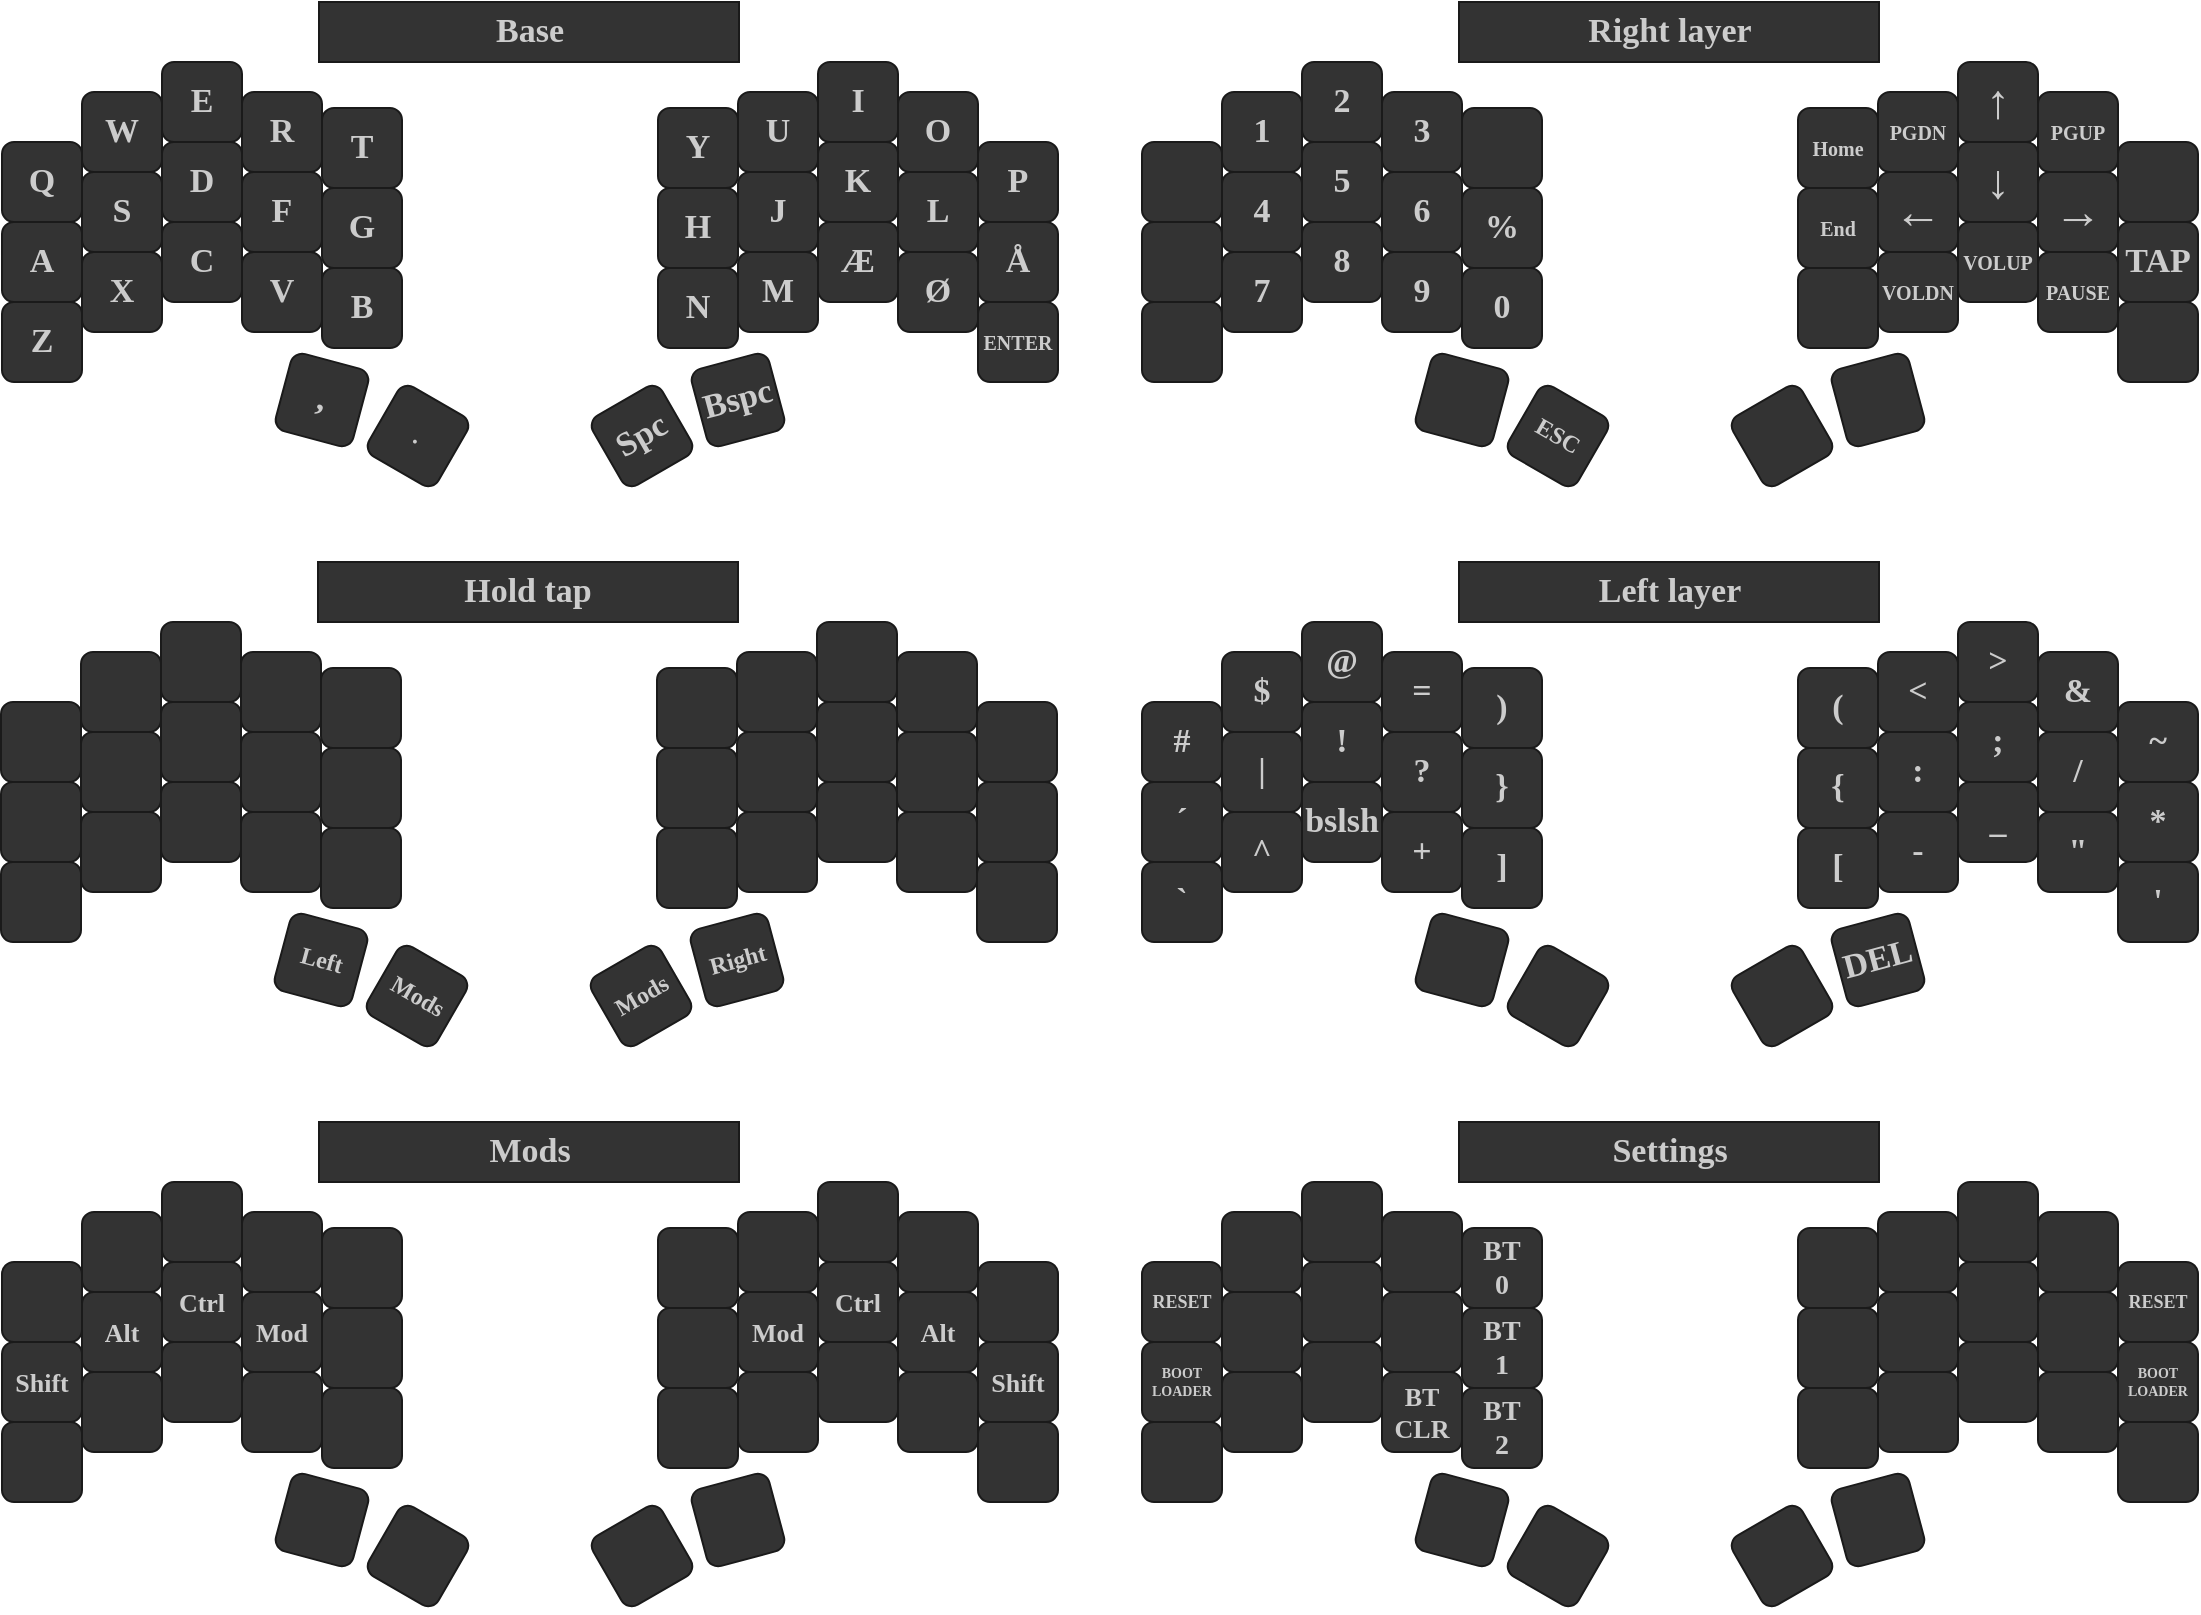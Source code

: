 <mxfile version="21.6.9" type="device">
  <diagram id="cfZ9pdTI_8xViSj4E6wb" name="Page-1">
    <mxGraphModel dx="2034" dy="1150" grid="1" gridSize="10" guides="1" tooltips="1" connect="1" arrows="1" fold="1" page="0" pageScale="1" pageWidth="827" pageHeight="1169" math="0" shadow="0">
      <root>
        <mxCell id="0" />
        <mxCell id="1" parent="0" />
        <mxCell id="qOO70KsoDbuKheBEqoZG-1" value="Q" style="whiteSpace=wrap;html=1;aspect=fixed;fontSize=17;fontFamily=Verdana;fontStyle=1;fontColor=#CCCCCC;fillColor=#333333;rounded=1;strokeColor=#1A1A1A;" parent="1" vertex="1">
          <mxGeometry x="150" y="110" width="40" height="40" as="geometry" />
        </mxCell>
        <mxCell id="qOO70KsoDbuKheBEqoZG-2" value="W" style="whiteSpace=wrap;html=1;aspect=fixed;fontSize=17;fontFamily=Verdana;fontStyle=1;fontColor=#CCCCCC;fillColor=#333333;rounded=1;strokeColor=#1A1A1A;" parent="1" vertex="1">
          <mxGeometry x="190" y="85" width="40" height="40" as="geometry" />
        </mxCell>
        <mxCell id="qOO70KsoDbuKheBEqoZG-3" value="E" style="whiteSpace=wrap;html=1;aspect=fixed;fontSize=17;fontFamily=Verdana;fontStyle=1;fontColor=#CCCCCC;fillColor=#333333;rounded=1;strokeColor=#1A1A1A;" parent="1" vertex="1">
          <mxGeometry x="230" y="70" width="40" height="40" as="geometry" />
        </mxCell>
        <mxCell id="qOO70KsoDbuKheBEqoZG-4" value="R" style="whiteSpace=wrap;html=1;aspect=fixed;fontSize=17;fontFamily=Verdana;fontStyle=1;fontColor=#CCCCCC;fillColor=#333333;rounded=1;strokeColor=#1A1A1A;" parent="1" vertex="1">
          <mxGeometry x="270" y="85" width="40" height="40" as="geometry" />
        </mxCell>
        <mxCell id="qOO70KsoDbuKheBEqoZG-5" value="T" style="whiteSpace=wrap;html=1;aspect=fixed;fontSize=17;fontFamily=Verdana;fontStyle=1;fontColor=#CCCCCC;fillColor=#333333;rounded=1;strokeColor=#1A1A1A;" parent="1" vertex="1">
          <mxGeometry x="310" y="93" width="40" height="40" as="geometry" />
        </mxCell>
        <mxCell id="qOO70KsoDbuKheBEqoZG-6" value="A" style="whiteSpace=wrap;html=1;aspect=fixed;fontSize=17;fontFamily=Verdana;fontStyle=1;fontColor=#CCCCCC;fillColor=#333333;rounded=1;strokeColor=#1A1A1A;" parent="1" vertex="1">
          <mxGeometry x="150" y="150" width="40" height="40" as="geometry" />
        </mxCell>
        <mxCell id="qOO70KsoDbuKheBEqoZG-7" value="S" style="whiteSpace=wrap;html=1;aspect=fixed;fontSize=17;fontFamily=Verdana;fontStyle=1;fontColor=#CCCCCC;fillColor=#333333;rounded=1;strokeColor=#1A1A1A;" parent="1" vertex="1">
          <mxGeometry x="190" y="125" width="40" height="40" as="geometry" />
        </mxCell>
        <mxCell id="qOO70KsoDbuKheBEqoZG-8" value="D" style="whiteSpace=wrap;html=1;aspect=fixed;fontSize=17;fontFamily=Verdana;fontStyle=1;fontColor=#CCCCCC;fillColor=#333333;rounded=1;strokeColor=#1A1A1A;" parent="1" vertex="1">
          <mxGeometry x="230" y="110" width="40" height="40" as="geometry" />
        </mxCell>
        <mxCell id="qOO70KsoDbuKheBEqoZG-9" value="F" style="whiteSpace=wrap;html=1;aspect=fixed;fontSize=17;fontFamily=Verdana;fontStyle=1;fontColor=#CCCCCC;fillColor=#333333;rounded=1;strokeColor=#1A1A1A;" parent="1" vertex="1">
          <mxGeometry x="270" y="125" width="40" height="40" as="geometry" />
        </mxCell>
        <mxCell id="qOO70KsoDbuKheBEqoZG-10" value="G" style="whiteSpace=wrap;html=1;aspect=fixed;fontSize=17;fontFamily=Verdana;fontStyle=1;fontColor=#CCCCCC;fillColor=#333333;rounded=1;strokeColor=#1A1A1A;" parent="1" vertex="1">
          <mxGeometry x="310" y="133" width="40" height="40" as="geometry" />
        </mxCell>
        <mxCell id="qOO70KsoDbuKheBEqoZG-11" value="Z" style="whiteSpace=wrap;html=1;aspect=fixed;fontSize=17;fontFamily=Verdana;fontStyle=1;fontColor=#CCCCCC;fillColor=#333333;rounded=1;strokeColor=#1A1A1A;" parent="1" vertex="1">
          <mxGeometry x="150" y="190" width="40" height="40" as="geometry" />
        </mxCell>
        <mxCell id="qOO70KsoDbuKheBEqoZG-12" value="X" style="whiteSpace=wrap;html=1;aspect=fixed;fontSize=17;fontFamily=Verdana;fontStyle=1;fontColor=#CCCCCC;fillColor=#333333;rounded=1;strokeColor=#1A1A1A;" parent="1" vertex="1">
          <mxGeometry x="190" y="165" width="40" height="40" as="geometry" />
        </mxCell>
        <mxCell id="qOO70KsoDbuKheBEqoZG-13" value="C" style="whiteSpace=wrap;html=1;aspect=fixed;fontSize=17;fontFamily=Verdana;fontStyle=1;fontColor=#CCCCCC;fillColor=#333333;rounded=1;strokeColor=#1A1A1A;" parent="1" vertex="1">
          <mxGeometry x="230" y="150" width="40" height="40" as="geometry" />
        </mxCell>
        <mxCell id="qOO70KsoDbuKheBEqoZG-14" value="V" style="whiteSpace=wrap;html=1;aspect=fixed;fontSize=17;fontFamily=Verdana;fontStyle=1;fontColor=#CCCCCC;fillColor=#333333;rounded=1;strokeColor=#1A1A1A;" parent="1" vertex="1">
          <mxGeometry x="270" y="165" width="40" height="40" as="geometry" />
        </mxCell>
        <mxCell id="qOO70KsoDbuKheBEqoZG-15" value="B" style="whiteSpace=wrap;html=1;aspect=fixed;fontSize=17;fontFamily=Verdana;fontStyle=1;fontColor=#CCCCCC;fillColor=#333333;rounded=1;strokeColor=#1A1A1A;" parent="1" vertex="1">
          <mxGeometry x="310" y="173" width="40" height="40" as="geometry" />
        </mxCell>
        <mxCell id="qOO70KsoDbuKheBEqoZG-16" value="," style="whiteSpace=wrap;html=1;aspect=fixed;rotation=15;fontSize=17;fontFamily=Verdana;fontStyle=1;fillColor=#333333;strokeColor=#1A1A1A;fontColor=#CCCCCC;rounded=1;" parent="1" vertex="1">
          <mxGeometry x="290" y="219" width="40" height="40" as="geometry" />
        </mxCell>
        <mxCell id="qOO70KsoDbuKheBEqoZG-17" value="." style="whiteSpace=wrap;html=1;aspect=fixed;rotation=30;fontSize=12;fontFamily=Verdana;fontStyle=1;fontColor=#CCCCCC;fillColor=#333333;rounded=1;strokeColor=#1A1A1A;" parent="1" vertex="1">
          <mxGeometry x="338" y="237" width="40" height="40" as="geometry" />
        </mxCell>
        <mxCell id="qOO70KsoDbuKheBEqoZG-18" value="Y" style="whiteSpace=wrap;html=1;aspect=fixed;fontSize=17;fontFamily=Verdana;fontStyle=1;fontColor=#CCCCCC;fillColor=#333333;rounded=1;strokeColor=#1A1A1A;" parent="1" vertex="1">
          <mxGeometry x="478" y="93" width="40" height="40" as="geometry" />
        </mxCell>
        <mxCell id="qOO70KsoDbuKheBEqoZG-19" value="U" style="whiteSpace=wrap;html=1;aspect=fixed;fontSize=17;fontFamily=Verdana;fontStyle=1;fontColor=#CCCCCC;fillColor=#333333;rounded=1;strokeColor=#1A1A1A;" parent="1" vertex="1">
          <mxGeometry x="518" y="85" width="40" height="40" as="geometry" />
        </mxCell>
        <mxCell id="qOO70KsoDbuKheBEqoZG-20" value="I" style="whiteSpace=wrap;html=1;aspect=fixed;fontSize=17;fontFamily=Verdana;fontStyle=1;fontColor=#CCCCCC;fillColor=#333333;rounded=1;strokeColor=#1A1A1A;" parent="1" vertex="1">
          <mxGeometry x="558" y="70" width="40" height="40" as="geometry" />
        </mxCell>
        <mxCell id="qOO70KsoDbuKheBEqoZG-21" value="O" style="whiteSpace=wrap;html=1;aspect=fixed;fontSize=17;fontFamily=Verdana;fontStyle=1;fontColor=#CCCCCC;fillColor=#333333;rounded=1;strokeColor=#1A1A1A;" parent="1" vertex="1">
          <mxGeometry x="598" y="85" width="40" height="40" as="geometry" />
        </mxCell>
        <mxCell id="qOO70KsoDbuKheBEqoZG-22" value="P" style="whiteSpace=wrap;html=1;aspect=fixed;fontSize=17;fontFamily=Verdana;fontStyle=1;fontColor=#CCCCCC;fillColor=#333333;rounded=1;strokeColor=#1A1A1A;" parent="1" vertex="1">
          <mxGeometry x="638" y="110" width="40" height="40" as="geometry" />
        </mxCell>
        <mxCell id="qOO70KsoDbuKheBEqoZG-23" value="H" style="whiteSpace=wrap;html=1;aspect=fixed;fontSize=17;fontFamily=Verdana;fontStyle=1;fontColor=#CCCCCC;fillColor=#333333;rounded=1;strokeColor=#1A1A1A;" parent="1" vertex="1">
          <mxGeometry x="478" y="133" width="40" height="40" as="geometry" />
        </mxCell>
        <mxCell id="qOO70KsoDbuKheBEqoZG-24" value="J" style="whiteSpace=wrap;html=1;aspect=fixed;fontSize=17;fontFamily=Verdana;fontStyle=1;fontColor=#CCCCCC;fillColor=#333333;rounded=1;strokeColor=#1A1A1A;" parent="1" vertex="1">
          <mxGeometry x="518" y="125" width="40" height="40" as="geometry" />
        </mxCell>
        <mxCell id="qOO70KsoDbuKheBEqoZG-25" value="K" style="whiteSpace=wrap;html=1;aspect=fixed;fontSize=17;fontFamily=Verdana;fontStyle=1;fontColor=#CCCCCC;fillColor=#333333;rounded=1;strokeColor=#1A1A1A;" parent="1" vertex="1">
          <mxGeometry x="558" y="110" width="40" height="40" as="geometry" />
        </mxCell>
        <mxCell id="qOO70KsoDbuKheBEqoZG-26" value="L" style="whiteSpace=wrap;html=1;aspect=fixed;fontSize=17;fontFamily=Verdana;fontStyle=1;fontColor=#CCCCCC;fillColor=#333333;rounded=1;strokeColor=#1A1A1A;" parent="1" vertex="1">
          <mxGeometry x="598" y="125" width="40" height="40" as="geometry" />
        </mxCell>
        <mxCell id="qOO70KsoDbuKheBEqoZG-27" value="Å" style="whiteSpace=wrap;html=1;aspect=fixed;fontSize=17;fontFamily=Verdana;fontStyle=1;fontColor=#CCCCCC;fillColor=#333333;rounded=1;strokeColor=#1A1A1A;" parent="1" vertex="1">
          <mxGeometry x="638" y="150" width="40" height="40" as="geometry" />
        </mxCell>
        <mxCell id="qOO70KsoDbuKheBEqoZG-28" value="N" style="whiteSpace=wrap;html=1;aspect=fixed;fontSize=17;fontFamily=Verdana;fontStyle=1;fontColor=#CCCCCC;fillColor=#333333;rounded=1;strokeColor=#1A1A1A;" parent="1" vertex="1">
          <mxGeometry x="478" y="173" width="40" height="40" as="geometry" />
        </mxCell>
        <mxCell id="qOO70KsoDbuKheBEqoZG-29" value="M" style="whiteSpace=wrap;html=1;aspect=fixed;fontSize=17;fontFamily=Verdana;fontStyle=1;fontColor=#CCCCCC;fillColor=#333333;rounded=1;strokeColor=#1A1A1A;" parent="1" vertex="1">
          <mxGeometry x="518" y="165" width="40" height="40" as="geometry" />
        </mxCell>
        <mxCell id="qOO70KsoDbuKheBEqoZG-30" value="Æ" style="whiteSpace=wrap;html=1;aspect=fixed;fontSize=17;fontFamily=Verdana;fontStyle=1;fontColor=#CCCCCC;fillColor=#333333;rounded=1;strokeColor=#1A1A1A;" parent="1" vertex="1">
          <mxGeometry x="558" y="150" width="40" height="40" as="geometry" />
        </mxCell>
        <mxCell id="qOO70KsoDbuKheBEqoZG-31" value="Ø" style="whiteSpace=wrap;html=1;aspect=fixed;fontSize=17;fontFamily=Verdana;fontStyle=1;fontColor=#CCCCCC;fillColor=#333333;rounded=1;strokeColor=#1A1A1A;" parent="1" vertex="1">
          <mxGeometry x="598" y="165" width="40" height="40" as="geometry" />
        </mxCell>
        <mxCell id="qOO70KsoDbuKheBEqoZG-32" value="ENTER" style="whiteSpace=wrap;html=1;aspect=fixed;fontSize=10;fontFamily=Verdana;fontStyle=1;fontColor=#CCCCCC;fillColor=#333333;rounded=1;strokeColor=#1A1A1A;" parent="1" vertex="1">
          <mxGeometry x="638" y="190" width="40" height="40" as="geometry" />
        </mxCell>
        <mxCell id="qOO70KsoDbuKheBEqoZG-33" value="Spc" style="whiteSpace=wrap;html=1;aspect=fixed;rotation=-30;fontSize=17;fontFamily=Verdana;fontStyle=1;fontColor=#CCCCCC;fillColor=#333333;rounded=1;strokeColor=#1A1A1A;" parent="1" vertex="1">
          <mxGeometry x="450" y="237" width="40" height="40" as="geometry" />
        </mxCell>
        <mxCell id="qOO70KsoDbuKheBEqoZG-34" value="Bspc" style="whiteSpace=wrap;html=1;aspect=fixed;rotation=-15;fontSize=17;fontFamily=Verdana;fontStyle=1;fillColor=#333333;strokeColor=#1A1A1A;fontColor=#CCCCCC;rounded=1;" parent="1" vertex="1">
          <mxGeometry x="498" y="219" width="40" height="40" as="geometry" />
        </mxCell>
        <mxCell id="qOO70KsoDbuKheBEqoZG-35" value="&lt;b&gt;Base&lt;/b&gt;" style="rounded=0;whiteSpace=wrap;html=1;fontFamily=Verdana;fontSize=17;fontColor=#CCCCCC;fillColor=#333333;strokeColor=#1A1A1A;" parent="1" vertex="1">
          <mxGeometry x="308.5" y="40" width="210" height="30" as="geometry" />
        </mxCell>
        <mxCell id="qOO70KsoDbuKheBEqoZG-235" style="edgeStyle=orthogonalEdgeStyle;rounded=1;orthogonalLoop=1;jettySize=auto;html=1;exitX=0.5;exitY=1;exitDx=0;exitDy=0;fontFamily=Verdana;fontSize=14;fontColor=#CCCCCC;strokeColor=#1A1A1A;" parent="1" edge="1">
          <mxGeometry relative="1" as="geometry">
            <mxPoint x="780.0" y="600" as="sourcePoint" />
            <mxPoint x="780.0" y="600" as="targetPoint" />
          </mxGeometry>
        </mxCell>
        <mxCell id="-LXJKEoiE8uKDlhNojhN-36" value="RESET" style="whiteSpace=wrap;html=1;aspect=fixed;fontSize=9;fontFamily=Verdana;fontStyle=1;fontColor=#CCCCCC;fillColor=#333333;rounded=1;strokeColor=#1A1A1A;" parent="1" vertex="1">
          <mxGeometry x="720" y="670" width="40" height="40" as="geometry" />
        </mxCell>
        <mxCell id="-LXJKEoiE8uKDlhNojhN-37" value="" style="whiteSpace=wrap;html=1;aspect=fixed;fontSize=17;fontFamily=Verdana;fontStyle=1;fontColor=#CCCCCC;fillColor=#333333;rounded=1;strokeColor=#1A1A1A;" parent="1" vertex="1">
          <mxGeometry x="760" y="645" width="40" height="40" as="geometry" />
        </mxCell>
        <mxCell id="-LXJKEoiE8uKDlhNojhN-38" value="" style="whiteSpace=wrap;html=1;aspect=fixed;fontSize=17;fontFamily=Verdana;fontStyle=1;fontColor=#CCCCCC;fillColor=#333333;rounded=1;strokeColor=#1A1A1A;" parent="1" vertex="1">
          <mxGeometry x="800" y="630" width="40" height="40" as="geometry" />
        </mxCell>
        <mxCell id="-LXJKEoiE8uKDlhNojhN-41" value="&lt;div style=&quot;font-size: 7px;&quot;&gt;BOOT&lt;/div&gt;&lt;div style=&quot;font-size: 7px;&quot;&gt;LOADER&lt;br style=&quot;font-size: 7px;&quot;&gt;&lt;/div&gt;" style="whiteSpace=wrap;html=1;aspect=fixed;fontSize=7;fontFamily=Verdana;fontStyle=1;fontColor=#CCCCCC;fillColor=#333333;rounded=1;strokeColor=#1A1A1A;" parent="1" vertex="1">
          <mxGeometry x="720" y="710" width="40" height="40" as="geometry" />
        </mxCell>
        <mxCell id="-LXJKEoiE8uKDlhNojhN-42" value="" style="whiteSpace=wrap;html=1;aspect=fixed;fontSize=17;fontFamily=Verdana;fontStyle=1;fontColor=#CCCCCC;fillColor=#333333;rounded=1;strokeColor=#1A1A1A;" parent="1" vertex="1">
          <mxGeometry x="760" y="685" width="40" height="40" as="geometry" />
        </mxCell>
        <mxCell id="-LXJKEoiE8uKDlhNojhN-43" value="" style="whiteSpace=wrap;html=1;aspect=fixed;fontSize=17;fontFamily=Verdana;fontStyle=1;fontColor=#CCCCCC;fillColor=#333333;rounded=1;strokeColor=#1A1A1A;" parent="1" vertex="1">
          <mxGeometry x="800" y="670" width="40" height="40" as="geometry" />
        </mxCell>
        <mxCell id="-LXJKEoiE8uKDlhNojhN-44" value="" style="whiteSpace=wrap;html=1;aspect=fixed;fontSize=17;fontFamily=Verdana;fontStyle=1;fontColor=#CCCCCC;fillColor=#333333;rounded=1;strokeColor=#1A1A1A;" parent="1" vertex="1">
          <mxGeometry x="840" y="685" width="40" height="40" as="geometry" />
        </mxCell>
        <mxCell id="-LXJKEoiE8uKDlhNojhN-46" value="" style="whiteSpace=wrap;html=1;aspect=fixed;fontSize=17;fontFamily=Verdana;fontStyle=1;fontColor=#CCCCCC;fillColor=#333333;rounded=1;strokeColor=#1A1A1A;" parent="1" vertex="1">
          <mxGeometry x="720" y="750" width="40" height="40" as="geometry" />
        </mxCell>
        <mxCell id="-LXJKEoiE8uKDlhNojhN-47" value="" style="whiteSpace=wrap;html=1;aspect=fixed;fontSize=17;fontFamily=Verdana;fontStyle=1;fontColor=#CCCCCC;fillColor=#333333;rounded=1;strokeColor=#1A1A1A;" parent="1" vertex="1">
          <mxGeometry x="760" y="725" width="40" height="40" as="geometry" />
        </mxCell>
        <mxCell id="-LXJKEoiE8uKDlhNojhN-48" value="" style="whiteSpace=wrap;html=1;aspect=fixed;fontSize=17;fontFamily=Verdana;fontStyle=1;fontColor=#CCCCCC;fillColor=#333333;rounded=1;strokeColor=#1A1A1A;" parent="1" vertex="1">
          <mxGeometry x="800" y="710" width="40" height="40" as="geometry" />
        </mxCell>
        <mxCell id="-LXJKEoiE8uKDlhNojhN-49" value="&lt;div style=&quot;font-size: 13px;&quot;&gt;BT&lt;/div&gt;&lt;div style=&quot;font-size: 13px;&quot;&gt;CLR&lt;br style=&quot;font-size: 13px;&quot;&gt;&lt;/div&gt;" style="whiteSpace=wrap;html=1;aspect=fixed;fontSize=13;fontFamily=Verdana;fontStyle=1;fontColor=#CCCCCC;fillColor=#333333;rounded=1;strokeColor=#1A1A1A;" parent="1" vertex="1">
          <mxGeometry x="840" y="725" width="40" height="40" as="geometry" />
        </mxCell>
        <mxCell id="-LXJKEoiE8uKDlhNojhN-51" value="" style="whiteSpace=wrap;html=1;aspect=fixed;rotation=15;fontSize=17;fontFamily=Verdana;fontStyle=1;fontColor=#CCCCCC;fillColor=#333333;rounded=1;strokeColor=#1A1A1A;" parent="1" vertex="1">
          <mxGeometry x="860" y="779" width="40" height="40" as="geometry" />
        </mxCell>
        <mxCell id="-LXJKEoiE8uKDlhNojhN-52" value="" style="whiteSpace=wrap;html=1;aspect=fixed;rotation=30;fontSize=17;fontFamily=Verdana;fontStyle=1;fontColor=#CCCCCC;fillColor=#333333;rounded=1;strokeColor=#1A1A1A;" parent="1" vertex="1">
          <mxGeometry x="908" y="797" width="40" height="40" as="geometry" />
        </mxCell>
        <mxCell id="-LXJKEoiE8uKDlhNojhN-54" value="" style="whiteSpace=wrap;html=1;aspect=fixed;fontSize=17;fontFamily=Verdana;fontStyle=1;fontColor=#CCCCCC;fillColor=#333333;rounded=1;strokeColor=#1A1A1A;" parent="1" vertex="1">
          <mxGeometry x="1088" y="645" width="40" height="40" as="geometry" />
        </mxCell>
        <mxCell id="-LXJKEoiE8uKDlhNojhN-55" value="" style="whiteSpace=wrap;html=1;aspect=fixed;fontSize=17;fontFamily=Verdana;fontStyle=1;fontColor=#CCCCCC;fillColor=#333333;rounded=1;strokeColor=#1A1A1A;" parent="1" vertex="1">
          <mxGeometry x="1128" y="630" width="40" height="40" as="geometry" />
        </mxCell>
        <mxCell id="-LXJKEoiE8uKDlhNojhN-56" value="" style="whiteSpace=wrap;html=1;aspect=fixed;fontSize=17;fontFamily=Verdana;fontStyle=1;fontColor=#CCCCCC;fillColor=#333333;rounded=1;strokeColor=#1A1A1A;" parent="1" vertex="1">
          <mxGeometry x="1168" y="645" width="40" height="40" as="geometry" />
        </mxCell>
        <mxCell id="-LXJKEoiE8uKDlhNojhN-57" value="RESET" style="whiteSpace=wrap;html=1;aspect=fixed;fontSize=9;fontFamily=Verdana;fontStyle=1;fontColor=#CCCCCC;fillColor=#333333;rounded=1;strokeColor=#1A1A1A;" parent="1" vertex="1">
          <mxGeometry x="1208" y="670" width="40" height="40" as="geometry" />
        </mxCell>
        <mxCell id="-LXJKEoiE8uKDlhNojhN-59" value="" style="whiteSpace=wrap;html=1;aspect=fixed;fontSize=17;fontFamily=Verdana;fontStyle=1;fontColor=#CCCCCC;fillColor=#333333;rounded=1;strokeColor=#1A1A1A;" parent="1" vertex="1">
          <mxGeometry x="1088" y="685" width="40" height="40" as="geometry" />
        </mxCell>
        <mxCell id="-LXJKEoiE8uKDlhNojhN-60" value="" style="whiteSpace=wrap;html=1;aspect=fixed;fontSize=17;fontFamily=Verdana;fontStyle=1;fontColor=#CCCCCC;fillColor=#333333;rounded=1;strokeColor=#1A1A1A;" parent="1" vertex="1">
          <mxGeometry x="1128" y="670" width="40" height="40" as="geometry" />
        </mxCell>
        <mxCell id="-LXJKEoiE8uKDlhNojhN-61" value="" style="whiteSpace=wrap;html=1;aspect=fixed;fontSize=17;fontFamily=Verdana;fontStyle=1;fontColor=#CCCCCC;fillColor=#333333;rounded=1;strokeColor=#1A1A1A;" parent="1" vertex="1">
          <mxGeometry x="1168" y="685" width="40" height="40" as="geometry" />
        </mxCell>
        <mxCell id="-LXJKEoiE8uKDlhNojhN-62" value="&lt;div style=&quot;font-size: 7px;&quot;&gt;BOOT&lt;/div&gt;&lt;div style=&quot;font-size: 7px;&quot;&gt;LOADER&lt;br style=&quot;font-size: 7px;&quot;&gt;&lt;/div&gt;" style="whiteSpace=wrap;html=1;aspect=fixed;fontSize=7;fontFamily=Verdana;fontStyle=1;fontColor=#CCCCCC;fillColor=#333333;rounded=1;strokeColor=#1A1A1A;" parent="1" vertex="1">
          <mxGeometry x="1208" y="710" width="40" height="40" as="geometry" />
        </mxCell>
        <mxCell id="-LXJKEoiE8uKDlhNojhN-64" value="" style="whiteSpace=wrap;html=1;aspect=fixed;fontSize=17;fontFamily=Verdana;fontStyle=1;fontColor=#CCCCCC;fillColor=#333333;rounded=1;strokeColor=#1A1A1A;" parent="1" vertex="1">
          <mxGeometry x="1088" y="725" width="40" height="40" as="geometry" />
        </mxCell>
        <mxCell id="-LXJKEoiE8uKDlhNojhN-65" value="" style="whiteSpace=wrap;html=1;aspect=fixed;fontSize=17;fontFamily=Verdana;fontStyle=1;fontColor=#CCCCCC;fillColor=#333333;rounded=1;strokeColor=#1A1A1A;" parent="1" vertex="1">
          <mxGeometry x="1128" y="710" width="40" height="40" as="geometry" />
        </mxCell>
        <mxCell id="-LXJKEoiE8uKDlhNojhN-66" value="" style="whiteSpace=wrap;html=1;aspect=fixed;fontSize=17;fontFamily=Verdana;fontStyle=1;fontColor=#CCCCCC;fillColor=#333333;rounded=1;strokeColor=#1A1A1A;" parent="1" vertex="1">
          <mxGeometry x="1168" y="725" width="40" height="40" as="geometry" />
        </mxCell>
        <mxCell id="-LXJKEoiE8uKDlhNojhN-67" value="" style="whiteSpace=wrap;html=1;aspect=fixed;fontSize=11;fontFamily=Verdana;fontStyle=1;fontColor=#CCCCCC;fillColor=#333333;rounded=1;strokeColor=#1A1A1A;" parent="1" vertex="1">
          <mxGeometry x="1208" y="750" width="40" height="40" as="geometry" />
        </mxCell>
        <mxCell id="-LXJKEoiE8uKDlhNojhN-68" value="" style="whiteSpace=wrap;html=1;aspect=fixed;rotation=-30;fontSize=17;fontFamily=Verdana;fontStyle=1;fontColor=#CCCCCC;fillColor=#333333;strokeColor=#1A1A1A;rounded=1;shadow=0;glass=0;sketch=0;" parent="1" vertex="1">
          <mxGeometry x="1020" y="797" width="40" height="40" as="geometry" />
        </mxCell>
        <mxCell id="-LXJKEoiE8uKDlhNojhN-69" value="" style="whiteSpace=wrap;html=1;aspect=fixed;rotation=-15;fontSize=17;fontFamily=Verdana;fontStyle=1;fontColor=#CCCCCC;fillColor=#333333;strokeColor=#1A1A1A;rounded=1;shadow=0;glass=0;sketch=0;" parent="1" vertex="1">
          <mxGeometry x="1068" y="779" width="40" height="40" as="geometry" />
        </mxCell>
        <mxCell id="-LXJKEoiE8uKDlhNojhN-70" value="Settings" style="rounded=0;whiteSpace=wrap;html=1;fontFamily=Verdana;fontSize=17;fontStyle=1;fillColor=#333333;strokeColor=#1A1A1A;fontColor=#CCCCCC;" parent="1" vertex="1">
          <mxGeometry x="878.5" y="600" width="210" height="30" as="geometry" />
        </mxCell>
        <mxCell id="-LXJKEoiE8uKDlhNojhN-71" value="BT&lt;br style=&quot;font-size: 14px;&quot;&gt;0" style="whiteSpace=wrap;html=1;aspect=fixed;fontSize=14;fontFamily=Verdana;fontStyle=1;fillColor=#333333;strokeColor=#1A1A1A;fontColor=#CCCCCC;rounded=1;" parent="1" vertex="1">
          <mxGeometry x="880" y="653" width="40" height="40" as="geometry" />
        </mxCell>
        <mxCell id="-LXJKEoiE8uKDlhNojhN-73" value="BT&lt;br style=&quot;font-size: 14px;&quot;&gt;1" style="whiteSpace=wrap;html=1;aspect=fixed;fontSize=14;fontFamily=Verdana;fontStyle=1;fillColor=#333333;strokeColor=#1A1A1A;fontColor=#CCCCCC;rounded=1;" parent="1" vertex="1">
          <mxGeometry x="880" y="693" width="40" height="40" as="geometry" />
        </mxCell>
        <mxCell id="-LXJKEoiE8uKDlhNojhN-74" value="BT&lt;br style=&quot;font-size: 14px;&quot;&gt;2" style="whiteSpace=wrap;html=1;aspect=fixed;fontSize=14;fontFamily=Verdana;fontStyle=1;fillColor=#333333;strokeColor=#1A1A1A;fontColor=#CCCCCC;rounded=1;" parent="1" vertex="1">
          <mxGeometry x="880" y="733" width="40" height="40" as="geometry" />
        </mxCell>
        <mxCell id="-LXJKEoiE8uKDlhNojhN-75" value="" style="whiteSpace=wrap;html=1;aspect=fixed;fontSize=14;fontFamily=Verdana;fontStyle=1;fillColor=#333333;strokeColor=#1A1A1A;fontColor=#CCCCCC;rounded=1;" parent="1" vertex="1">
          <mxGeometry x="1048" y="653" width="40" height="40" as="geometry" />
        </mxCell>
        <mxCell id="-LXJKEoiE8uKDlhNojhN-76" value="" style="whiteSpace=wrap;html=1;aspect=fixed;fontSize=14;fontFamily=Verdana;fontStyle=1;fillColor=#333333;strokeColor=#1A1A1A;fontColor=#CCCCCC;rounded=1;" parent="1" vertex="1">
          <mxGeometry x="1048" y="693" width="40" height="40" as="geometry" />
        </mxCell>
        <mxCell id="-LXJKEoiE8uKDlhNojhN-77" value="" style="whiteSpace=wrap;html=1;aspect=fixed;fontSize=14;fontFamily=Verdana;fontStyle=1;fillColor=#333333;strokeColor=#1A1A1A;fontColor=#CCCCCC;rounded=1;" parent="1" vertex="1">
          <mxGeometry x="1048" y="733" width="40" height="40" as="geometry" />
        </mxCell>
        <mxCell id="-LXJKEoiE8uKDlhNojhN-78" value="" style="whiteSpace=wrap;html=1;aspect=fixed;fontSize=14;fontFamily=Verdana;fontStyle=1;fillColor=#333333;strokeColor=#1A1A1A;fontColor=#CCCCCC;rounded=1;" parent="1" vertex="1">
          <mxGeometry x="840" y="645" width="40" height="40" as="geometry" />
        </mxCell>
        <mxCell id="KZa7RMUpzm1QHLMbFxHb-3" value="" style="whiteSpace=wrap;html=1;aspect=fixed;fontSize=17;fontFamily=Verdana;fontStyle=1;fontColor=#CCCCCC;fillColor=#333333;rounded=1;strokeColor=#1A1A1A;" parent="1" vertex="1">
          <mxGeometry x="720" y="110" width="40" height="40" as="geometry" />
        </mxCell>
        <mxCell id="KZa7RMUpzm1QHLMbFxHb-4" value="1" style="whiteSpace=wrap;html=1;aspect=fixed;fontSize=17;fontFamily=Verdana;fontStyle=1;fontColor=#CCCCCC;fillColor=#333333;rounded=1;strokeColor=#1A1A1A;" parent="1" vertex="1">
          <mxGeometry x="760" y="85" width="40" height="40" as="geometry" />
        </mxCell>
        <mxCell id="KZa7RMUpzm1QHLMbFxHb-5" value="2" style="whiteSpace=wrap;html=1;aspect=fixed;fontSize=17;fontFamily=Verdana;fontStyle=1;fontColor=#CCCCCC;fillColor=#333333;rounded=1;strokeColor=#1A1A1A;" parent="1" vertex="1">
          <mxGeometry x="800" y="70" width="40" height="40" as="geometry" />
        </mxCell>
        <mxCell id="KZa7RMUpzm1QHLMbFxHb-6" value="3" style="whiteSpace=wrap;html=1;aspect=fixed;fontSize=17;fontFamily=Verdana;fontStyle=1;fontColor=#CCCCCC;fillColor=#333333;rounded=1;strokeColor=#1A1A1A;" parent="1" vertex="1">
          <mxGeometry x="840" y="85" width="40" height="40" as="geometry" />
        </mxCell>
        <mxCell id="KZa7RMUpzm1QHLMbFxHb-7" value="" style="whiteSpace=wrap;html=1;aspect=fixed;fontSize=17;fontFamily=Verdana;fontStyle=1;fontColor=#CCCCCC;fillColor=#333333;rounded=1;strokeColor=#1A1A1A;" parent="1" vertex="1">
          <mxGeometry x="880" y="93" width="40" height="40" as="geometry" />
        </mxCell>
        <mxCell id="KZa7RMUpzm1QHLMbFxHb-8" value="" style="whiteSpace=wrap;html=1;aspect=fixed;fontSize=17;fontFamily=Verdana;fontStyle=1;fontColor=#CCCCCC;fillColor=#333333;rounded=1;strokeColor=#1A1A1A;" parent="1" vertex="1">
          <mxGeometry x="720" y="150" width="40" height="40" as="geometry" />
        </mxCell>
        <mxCell id="KZa7RMUpzm1QHLMbFxHb-9" value="4" style="whiteSpace=wrap;html=1;aspect=fixed;fontSize=17;fontFamily=Verdana;fontStyle=1;fontColor=#CCCCCC;fillColor=#333333;rounded=1;strokeColor=#1A1A1A;" parent="1" vertex="1">
          <mxGeometry x="760" y="125" width="40" height="40" as="geometry" />
        </mxCell>
        <mxCell id="KZa7RMUpzm1QHLMbFxHb-10" value="5" style="whiteSpace=wrap;html=1;aspect=fixed;fontSize=17;fontFamily=Verdana;fontStyle=1;fontColor=#CCCCCC;fillColor=#333333;rounded=1;strokeColor=#1A1A1A;" parent="1" vertex="1">
          <mxGeometry x="800" y="110" width="40" height="40" as="geometry" />
        </mxCell>
        <mxCell id="KZa7RMUpzm1QHLMbFxHb-11" value="6" style="whiteSpace=wrap;html=1;aspect=fixed;fontSize=17;fontFamily=Verdana;fontStyle=1;fontColor=#CCCCCC;fillColor=#333333;rounded=1;strokeColor=#1A1A1A;" parent="1" vertex="1">
          <mxGeometry x="840" y="125" width="40" height="40" as="geometry" />
        </mxCell>
        <mxCell id="KZa7RMUpzm1QHLMbFxHb-12" value="%" style="whiteSpace=wrap;html=1;aspect=fixed;fontSize=17;fontFamily=Verdana;fontStyle=1;fontColor=#CCCCCC;fillColor=#333333;rounded=1;strokeColor=#1A1A1A;" parent="1" vertex="1">
          <mxGeometry x="880" y="133" width="40" height="40" as="geometry" />
        </mxCell>
        <mxCell id="KZa7RMUpzm1QHLMbFxHb-13" value="" style="whiteSpace=wrap;html=1;aspect=fixed;fontSize=17;fontFamily=Verdana;fontStyle=1;fontColor=#CCCCCC;fillColor=#333333;rounded=1;strokeColor=#1A1A1A;" parent="1" vertex="1">
          <mxGeometry x="720" y="190" width="40" height="40" as="geometry" />
        </mxCell>
        <mxCell id="KZa7RMUpzm1QHLMbFxHb-14" value="7" style="whiteSpace=wrap;html=1;aspect=fixed;fontSize=17;fontFamily=Verdana;fontStyle=1;fontColor=#CCCCCC;fillColor=#333333;rounded=1;strokeColor=#1A1A1A;" parent="1" vertex="1">
          <mxGeometry x="760" y="165" width="40" height="40" as="geometry" />
        </mxCell>
        <mxCell id="KZa7RMUpzm1QHLMbFxHb-15" value="8" style="whiteSpace=wrap;html=1;aspect=fixed;fontSize=17;fontFamily=Verdana;fontStyle=1;fontColor=#CCCCCC;fillColor=#333333;rounded=1;strokeColor=#1A1A1A;" parent="1" vertex="1">
          <mxGeometry x="800" y="150" width="40" height="40" as="geometry" />
        </mxCell>
        <mxCell id="KZa7RMUpzm1QHLMbFxHb-16" value="9" style="whiteSpace=wrap;html=1;aspect=fixed;fontSize=17;fontFamily=Verdana;fontStyle=1;fontColor=#CCCCCC;fillColor=#333333;rounded=1;strokeColor=#1A1A1A;" parent="1" vertex="1">
          <mxGeometry x="840" y="165" width="40" height="40" as="geometry" />
        </mxCell>
        <mxCell id="KZa7RMUpzm1QHLMbFxHb-17" value="0" style="whiteSpace=wrap;html=1;aspect=fixed;fontSize=17;fontFamily=Verdana;fontStyle=1;fontColor=#CCCCCC;fillColor=#333333;rounded=1;strokeColor=#1A1A1A;" parent="1" vertex="1">
          <mxGeometry x="880" y="173" width="40" height="40" as="geometry" />
        </mxCell>
        <mxCell id="KZa7RMUpzm1QHLMbFxHb-18" value="" style="whiteSpace=wrap;html=1;aspect=fixed;rotation=15;fontSize=17;fontFamily=Verdana;fontStyle=1;fillColor=#333333;strokeColor=#1A1A1A;fontColor=#CCCCCC;rounded=1;" parent="1" vertex="1">
          <mxGeometry x="860" y="219" width="40" height="40" as="geometry" />
        </mxCell>
        <mxCell id="KZa7RMUpzm1QHLMbFxHb-19" value="ESC" style="whiteSpace=wrap;html=1;aspect=fixed;rotation=30;fontSize=12;fontFamily=Verdana;fontStyle=1;fontColor=#CCCCCC;fillColor=#333333;rounded=1;strokeColor=#1A1A1A;" parent="1" vertex="1">
          <mxGeometry x="908" y="237" width="40" height="40" as="geometry" />
        </mxCell>
        <mxCell id="KZa7RMUpzm1QHLMbFxHb-20" value="Home" style="whiteSpace=wrap;html=1;aspect=fixed;fontSize=10;fontFamily=Verdana;fontStyle=1;fontColor=#CCCCCC;fillColor=#333333;rounded=1;strokeColor=#1A1A1A;" parent="1" vertex="1">
          <mxGeometry x="1048" y="93" width="40" height="40" as="geometry" />
        </mxCell>
        <mxCell id="KZa7RMUpzm1QHLMbFxHb-21" value="PGDN" style="whiteSpace=wrap;html=1;aspect=fixed;fontSize=10;fontFamily=Verdana;fontStyle=1;fontColor=#CCCCCC;fillColor=#333333;rounded=1;strokeColor=#1A1A1A;" parent="1" vertex="1">
          <mxGeometry x="1088" y="85" width="40" height="40" as="geometry" />
        </mxCell>
        <mxCell id="KZa7RMUpzm1QHLMbFxHb-22" value="↑" style="whiteSpace=wrap;html=1;aspect=fixed;fontSize=24;fontFamily=Verdana;fontStyle=1;fontColor=#CCCCCC;fillColor=#333333;rounded=1;strokeColor=#1A1A1A;" parent="1" vertex="1">
          <mxGeometry x="1128" y="70" width="40" height="40" as="geometry" />
        </mxCell>
        <mxCell id="KZa7RMUpzm1QHLMbFxHb-23" value="PGUP" style="whiteSpace=wrap;html=1;aspect=fixed;fontSize=10;fontFamily=Verdana;fontStyle=1;fontColor=#CCCCCC;fillColor=#333333;rounded=1;strokeColor=#1A1A1A;" parent="1" vertex="1">
          <mxGeometry x="1168" y="85" width="40" height="40" as="geometry" />
        </mxCell>
        <mxCell id="KZa7RMUpzm1QHLMbFxHb-24" value="" style="whiteSpace=wrap;html=1;aspect=fixed;fontSize=17;fontFamily=Verdana;fontStyle=1;fontColor=#CCCCCC;fillColor=#333333;rounded=1;strokeColor=#1A1A1A;" parent="1" vertex="1">
          <mxGeometry x="1208" y="110" width="40" height="40" as="geometry" />
        </mxCell>
        <mxCell id="KZa7RMUpzm1QHLMbFxHb-25" value="End" style="whiteSpace=wrap;html=1;aspect=fixed;fontSize=10;fontFamily=Verdana;fontStyle=1;fontColor=#CCCCCC;fillColor=#333333;rounded=1;strokeColor=#1A1A1A;" parent="1" vertex="1">
          <mxGeometry x="1048" y="133" width="40" height="40" as="geometry" />
        </mxCell>
        <mxCell id="KZa7RMUpzm1QHLMbFxHb-26" value="←" style="whiteSpace=wrap;html=1;aspect=fixed;fontSize=24;fontFamily=Verdana;fontStyle=1;fontColor=#CCCCCC;fillColor=#333333;rounded=1;strokeColor=#1A1A1A;" parent="1" vertex="1">
          <mxGeometry x="1088" y="125" width="40" height="40" as="geometry" />
        </mxCell>
        <mxCell id="KZa7RMUpzm1QHLMbFxHb-27" value="↓" style="whiteSpace=wrap;html=1;aspect=fixed;fontSize=24;fontFamily=Verdana;fontStyle=1;fontColor=#CCCCCC;fillColor=#333333;rounded=1;strokeColor=#1A1A1A;" parent="1" vertex="1">
          <mxGeometry x="1128" y="110" width="40" height="40" as="geometry" />
        </mxCell>
        <mxCell id="KZa7RMUpzm1QHLMbFxHb-28" value="→" style="whiteSpace=wrap;html=1;aspect=fixed;fontSize=24;fontFamily=Verdana;fontStyle=1;fontColor=#CCCCCC;fillColor=#333333;rounded=1;strokeColor=#1A1A1A;" parent="1" vertex="1">
          <mxGeometry x="1168" y="125" width="40" height="40" as="geometry" />
        </mxCell>
        <mxCell id="KZa7RMUpzm1QHLMbFxHb-29" value="TAP" style="whiteSpace=wrap;html=1;aspect=fixed;fontSize=17;fontFamily=Verdana;fontStyle=1;fontColor=#CCCCCC;fillColor=#333333;rounded=1;strokeColor=#1A1A1A;" parent="1" vertex="1">
          <mxGeometry x="1208" y="150" width="40" height="40" as="geometry" />
        </mxCell>
        <mxCell id="KZa7RMUpzm1QHLMbFxHb-30" value="" style="whiteSpace=wrap;html=1;aspect=fixed;fontSize=17;fontFamily=Verdana;fontStyle=1;fontColor=#CCCCCC;fillColor=#333333;rounded=1;strokeColor=#1A1A1A;" parent="1" vertex="1">
          <mxGeometry x="1048" y="173" width="40" height="40" as="geometry" />
        </mxCell>
        <mxCell id="KZa7RMUpzm1QHLMbFxHb-31" value="VOLDN" style="whiteSpace=wrap;html=1;aspect=fixed;fontSize=10;fontFamily=Verdana;fontStyle=1;fontColor=#CCCCCC;fillColor=#333333;rounded=1;strokeColor=#1A1A1A;" parent="1" vertex="1">
          <mxGeometry x="1088" y="165" width="40" height="40" as="geometry" />
        </mxCell>
        <mxCell id="KZa7RMUpzm1QHLMbFxHb-32" value="VOLUP" style="whiteSpace=wrap;html=1;aspect=fixed;fontSize=10;fontFamily=Verdana;fontStyle=1;fontColor=#CCCCCC;fillColor=#333333;rounded=1;strokeColor=#1A1A1A;" parent="1" vertex="1">
          <mxGeometry x="1128" y="150" width="40" height="40" as="geometry" />
        </mxCell>
        <mxCell id="KZa7RMUpzm1QHLMbFxHb-33" value="PAUSE" style="whiteSpace=wrap;html=1;aspect=fixed;fontSize=10;fontFamily=Verdana;fontStyle=1;fontColor=#CCCCCC;fillColor=#333333;rounded=1;strokeColor=#1A1A1A;" parent="1" vertex="1">
          <mxGeometry x="1168" y="165" width="40" height="40" as="geometry" />
        </mxCell>
        <mxCell id="KZa7RMUpzm1QHLMbFxHb-34" value="" style="whiteSpace=wrap;html=1;aspect=fixed;fontSize=17;fontFamily=Verdana;fontStyle=1;fontColor=#CCCCCC;fillColor=#333333;rounded=1;strokeColor=#1A1A1A;" parent="1" vertex="1">
          <mxGeometry x="1208" y="190" width="40" height="40" as="geometry" />
        </mxCell>
        <mxCell id="KZa7RMUpzm1QHLMbFxHb-35" value="" style="whiteSpace=wrap;html=1;aspect=fixed;rotation=-30;fontSize=17;fontFamily=Verdana;fontStyle=1;fontColor=#CCCCCC;fillColor=#333333;rounded=1;strokeColor=#1A1A1A;" parent="1" vertex="1">
          <mxGeometry x="1020" y="237" width="40" height="40" as="geometry" />
        </mxCell>
        <mxCell id="KZa7RMUpzm1QHLMbFxHb-36" value="" style="whiteSpace=wrap;html=1;aspect=fixed;rotation=-15;fontSize=17;fontFamily=Verdana;fontStyle=1;fillColor=#333333;strokeColor=#1A1A1A;fontColor=#CCCCCC;rounded=1;" parent="1" vertex="1">
          <mxGeometry x="1068" y="219" width="40" height="40" as="geometry" />
        </mxCell>
        <mxCell id="KZa7RMUpzm1QHLMbFxHb-37" value="&lt;div&gt;&lt;b&gt;Right layer&lt;br&gt;&lt;/b&gt;&lt;/div&gt;" style="rounded=0;whiteSpace=wrap;html=1;fontFamily=Verdana;fontSize=17;fontColor=#CCCCCC;fillColor=#333333;strokeColor=#1A1A1A;" parent="1" vertex="1">
          <mxGeometry x="878.5" y="40" width="210" height="30" as="geometry" />
        </mxCell>
        <mxCell id="KZa7RMUpzm1QHLMbFxHb-38" value="#" style="whiteSpace=wrap;html=1;aspect=fixed;fontSize=17;fontFamily=Verdana;fontStyle=1;fontColor=#CCCCCC;fillColor=#333333;rounded=1;strokeColor=#1A1A1A;" parent="1" vertex="1">
          <mxGeometry x="720" y="390" width="40" height="40" as="geometry" />
        </mxCell>
        <mxCell id="KZa7RMUpzm1QHLMbFxHb-39" value="$" style="whiteSpace=wrap;html=1;aspect=fixed;fontSize=17;fontFamily=Verdana;fontStyle=1;fontColor=#CCCCCC;fillColor=#333333;rounded=1;strokeColor=#1A1A1A;" parent="1" vertex="1">
          <mxGeometry x="760" y="365" width="40" height="40" as="geometry" />
        </mxCell>
        <mxCell id="KZa7RMUpzm1QHLMbFxHb-40" value="@" style="whiteSpace=wrap;html=1;aspect=fixed;fontSize=17;fontFamily=Verdana;fontStyle=1;fontColor=#CCCCCC;fillColor=#333333;rounded=1;strokeColor=#1A1A1A;" parent="1" vertex="1">
          <mxGeometry x="800" y="350" width="40" height="40" as="geometry" />
        </mxCell>
        <mxCell id="KZa7RMUpzm1QHLMbFxHb-41" value="=" style="whiteSpace=wrap;html=1;aspect=fixed;fontSize=17;fontFamily=Verdana;fontStyle=1;fontColor=#CCCCCC;fillColor=#333333;rounded=1;strokeColor=#1A1A1A;" parent="1" vertex="1">
          <mxGeometry x="840" y="365" width="40" height="40" as="geometry" />
        </mxCell>
        <mxCell id="KZa7RMUpzm1QHLMbFxHb-42" value=")" style="whiteSpace=wrap;html=1;aspect=fixed;fontSize=17;fontFamily=Verdana;fontStyle=1;fontColor=#CCCCCC;fillColor=#333333;rounded=1;strokeColor=#1A1A1A;" parent="1" vertex="1">
          <mxGeometry x="880" y="373" width="40" height="40" as="geometry" />
        </mxCell>
        <mxCell id="KZa7RMUpzm1QHLMbFxHb-43" value="´" style="whiteSpace=wrap;html=1;aspect=fixed;fontSize=17;fontFamily=Verdana;fontStyle=1;fontColor=#CCCCCC;fillColor=#333333;rounded=1;strokeColor=#1A1A1A;" parent="1" vertex="1">
          <mxGeometry x="720" y="430" width="40" height="40" as="geometry" />
        </mxCell>
        <mxCell id="KZa7RMUpzm1QHLMbFxHb-44" value="|" style="whiteSpace=wrap;html=1;aspect=fixed;fontSize=17;fontFamily=Verdana;fontStyle=1;fontColor=#CCCCCC;fillColor=#333333;rounded=1;strokeColor=#1A1A1A;" parent="1" vertex="1">
          <mxGeometry x="760" y="405" width="40" height="40" as="geometry" />
        </mxCell>
        <mxCell id="KZa7RMUpzm1QHLMbFxHb-45" value="!" style="whiteSpace=wrap;html=1;aspect=fixed;fontSize=17;fontFamily=Verdana;fontStyle=1;fontColor=#CCCCCC;fillColor=#333333;rounded=1;strokeColor=#1A1A1A;" parent="1" vertex="1">
          <mxGeometry x="800" y="390" width="40" height="40" as="geometry" />
        </mxCell>
        <mxCell id="KZa7RMUpzm1QHLMbFxHb-46" value="?" style="whiteSpace=wrap;html=1;aspect=fixed;fontSize=17;fontFamily=Verdana;fontStyle=1;fontColor=#CCCCCC;fillColor=#333333;rounded=1;strokeColor=#1A1A1A;" parent="1" vertex="1">
          <mxGeometry x="840" y="405" width="40" height="40" as="geometry" />
        </mxCell>
        <mxCell id="KZa7RMUpzm1QHLMbFxHb-47" value="}" style="whiteSpace=wrap;html=1;aspect=fixed;fontSize=17;fontFamily=Verdana;fontStyle=1;fontColor=#CCCCCC;fillColor=#333333;rounded=1;strokeColor=#1A1A1A;" parent="1" vertex="1">
          <mxGeometry x="880" y="413" width="40" height="40" as="geometry" />
        </mxCell>
        <mxCell id="KZa7RMUpzm1QHLMbFxHb-48" value="`" style="whiteSpace=wrap;html=1;aspect=fixed;fontSize=17;fontFamily=Verdana;fontStyle=1;fontColor=#CCCCCC;fillColor=#333333;rounded=1;strokeColor=#1A1A1A;" parent="1" vertex="1">
          <mxGeometry x="720" y="470" width="40" height="40" as="geometry" />
        </mxCell>
        <mxCell id="KZa7RMUpzm1QHLMbFxHb-49" value="^" style="whiteSpace=wrap;html=1;aspect=fixed;fontSize=17;fontFamily=Verdana;fontStyle=1;fontColor=#CCCCCC;fillColor=#333333;rounded=1;strokeColor=#1A1A1A;" parent="1" vertex="1">
          <mxGeometry x="760" y="445" width="40" height="40" as="geometry" />
        </mxCell>
        <mxCell id="KZa7RMUpzm1QHLMbFxHb-50" value="bslsh" style="whiteSpace=wrap;html=1;aspect=fixed;fontSize=17;fontFamily=Verdana;fontStyle=1;fontColor=#CCCCCC;fillColor=#333333;rounded=1;strokeColor=#1A1A1A;" parent="1" vertex="1">
          <mxGeometry x="800" y="430" width="40" height="40" as="geometry" />
        </mxCell>
        <mxCell id="KZa7RMUpzm1QHLMbFxHb-51" value="+" style="whiteSpace=wrap;html=1;aspect=fixed;fontSize=17;fontFamily=Verdana;fontStyle=1;fontColor=#CCCCCC;fillColor=#333333;rounded=1;strokeColor=#1A1A1A;" parent="1" vertex="1">
          <mxGeometry x="840" y="445" width="40" height="40" as="geometry" />
        </mxCell>
        <mxCell id="KZa7RMUpzm1QHLMbFxHb-52" value="]" style="whiteSpace=wrap;html=1;aspect=fixed;fontSize=17;fontFamily=Verdana;fontStyle=1;fontColor=#CCCCCC;fillColor=#333333;rounded=1;strokeColor=#1A1A1A;" parent="1" vertex="1">
          <mxGeometry x="880" y="453" width="40" height="40" as="geometry" />
        </mxCell>
        <mxCell id="KZa7RMUpzm1QHLMbFxHb-53" value="" style="whiteSpace=wrap;html=1;aspect=fixed;rotation=15;fontSize=17;fontFamily=Verdana;fontStyle=1;fillColor=#333333;strokeColor=#1A1A1A;fontColor=#CCCCCC;rounded=1;" parent="1" vertex="1">
          <mxGeometry x="860" y="499" width="40" height="40" as="geometry" />
        </mxCell>
        <mxCell id="KZa7RMUpzm1QHLMbFxHb-54" value="" style="whiteSpace=wrap;html=1;aspect=fixed;rotation=30;fontSize=12;fontFamily=Verdana;fontStyle=1;fontColor=#CCCCCC;fillColor=#333333;rounded=1;strokeColor=#1A1A1A;" parent="1" vertex="1">
          <mxGeometry x="908" y="517" width="40" height="40" as="geometry" />
        </mxCell>
        <mxCell id="KZa7RMUpzm1QHLMbFxHb-55" value="(" style="whiteSpace=wrap;html=1;aspect=fixed;fontSize=17;fontFamily=Verdana;fontStyle=1;fontColor=#CCCCCC;fillColor=#333333;rounded=1;strokeColor=#1A1A1A;" parent="1" vertex="1">
          <mxGeometry x="1048" y="373" width="40" height="40" as="geometry" />
        </mxCell>
        <mxCell id="KZa7RMUpzm1QHLMbFxHb-56" value="&amp;lt;" style="whiteSpace=wrap;html=1;aspect=fixed;fontSize=17;fontFamily=Verdana;fontStyle=1;fontColor=#CCCCCC;fillColor=#333333;rounded=1;strokeColor=#1A1A1A;" parent="1" vertex="1">
          <mxGeometry x="1088" y="365" width="40" height="40" as="geometry" />
        </mxCell>
        <mxCell id="KZa7RMUpzm1QHLMbFxHb-57" value="&amp;gt;" style="whiteSpace=wrap;html=1;aspect=fixed;fontSize=17;fontFamily=Verdana;fontStyle=1;fontColor=#CCCCCC;fillColor=#333333;rounded=1;strokeColor=#1A1A1A;" parent="1" vertex="1">
          <mxGeometry x="1128" y="350" width="40" height="40" as="geometry" />
        </mxCell>
        <mxCell id="KZa7RMUpzm1QHLMbFxHb-58" value="&amp;amp;" style="whiteSpace=wrap;html=1;aspect=fixed;fontSize=17;fontFamily=Verdana;fontStyle=1;fontColor=#CCCCCC;fillColor=#333333;rounded=1;strokeColor=#1A1A1A;" parent="1" vertex="1">
          <mxGeometry x="1168" y="365" width="40" height="40" as="geometry" />
        </mxCell>
        <mxCell id="KZa7RMUpzm1QHLMbFxHb-59" value="~" style="whiteSpace=wrap;html=1;aspect=fixed;fontSize=17;fontFamily=Verdana;fontStyle=1;fontColor=#CCCCCC;fillColor=#333333;rounded=1;strokeColor=#1A1A1A;" parent="1" vertex="1">
          <mxGeometry x="1208" y="390" width="40" height="40" as="geometry" />
        </mxCell>
        <mxCell id="KZa7RMUpzm1QHLMbFxHb-60" value="{" style="whiteSpace=wrap;html=1;aspect=fixed;fontSize=17;fontFamily=Verdana;fontStyle=1;fontColor=#CCCCCC;fillColor=#333333;rounded=1;strokeColor=#1A1A1A;" parent="1" vertex="1">
          <mxGeometry x="1048" y="413" width="40" height="40" as="geometry" />
        </mxCell>
        <mxCell id="KZa7RMUpzm1QHLMbFxHb-61" value=":" style="whiteSpace=wrap;html=1;aspect=fixed;fontSize=17;fontFamily=Verdana;fontStyle=1;fontColor=#CCCCCC;fillColor=#333333;rounded=1;strokeColor=#1A1A1A;" parent="1" vertex="1">
          <mxGeometry x="1088" y="405" width="40" height="40" as="geometry" />
        </mxCell>
        <mxCell id="KZa7RMUpzm1QHLMbFxHb-62" value=";" style="whiteSpace=wrap;html=1;aspect=fixed;fontSize=17;fontFamily=Verdana;fontStyle=1;fontColor=#CCCCCC;fillColor=#333333;rounded=1;strokeColor=#1A1A1A;" parent="1" vertex="1">
          <mxGeometry x="1128" y="390" width="40" height="40" as="geometry" />
        </mxCell>
        <mxCell id="KZa7RMUpzm1QHLMbFxHb-63" value="/" style="whiteSpace=wrap;html=1;aspect=fixed;fontSize=17;fontFamily=Verdana;fontStyle=1;fontColor=#CCCCCC;fillColor=#333333;rounded=1;strokeColor=#1A1A1A;" parent="1" vertex="1">
          <mxGeometry x="1168" y="405" width="40" height="40" as="geometry" />
        </mxCell>
        <mxCell id="KZa7RMUpzm1QHLMbFxHb-64" value="*" style="whiteSpace=wrap;html=1;aspect=fixed;fontSize=17;fontFamily=Verdana;fontStyle=1;fontColor=#CCCCCC;fillColor=#333333;rounded=1;strokeColor=#1A1A1A;" parent="1" vertex="1">
          <mxGeometry x="1208" y="430" width="40" height="40" as="geometry" />
        </mxCell>
        <mxCell id="KZa7RMUpzm1QHLMbFxHb-65" value="[" style="whiteSpace=wrap;html=1;aspect=fixed;fontSize=17;fontFamily=Verdana;fontStyle=1;fontColor=#CCCCCC;fillColor=#333333;rounded=1;strokeColor=#1A1A1A;" parent="1" vertex="1">
          <mxGeometry x="1048" y="453" width="40" height="40" as="geometry" />
        </mxCell>
        <mxCell id="KZa7RMUpzm1QHLMbFxHb-66" value="-" style="whiteSpace=wrap;html=1;aspect=fixed;fontSize=17;fontFamily=Verdana;fontStyle=1;fontColor=#CCCCCC;fillColor=#333333;rounded=1;strokeColor=#1A1A1A;" parent="1" vertex="1">
          <mxGeometry x="1088" y="445" width="40" height="40" as="geometry" />
        </mxCell>
        <mxCell id="KZa7RMUpzm1QHLMbFxHb-67" value="_" style="whiteSpace=wrap;html=1;aspect=fixed;fontSize=17;fontFamily=Verdana;fontStyle=1;fontColor=#CCCCCC;fillColor=#333333;rounded=1;strokeColor=#1A1A1A;" parent="1" vertex="1">
          <mxGeometry x="1128" y="430" width="40" height="40" as="geometry" />
        </mxCell>
        <mxCell id="KZa7RMUpzm1QHLMbFxHb-68" value="&quot;" style="whiteSpace=wrap;html=1;aspect=fixed;fontSize=17;fontFamily=Verdana;fontStyle=1;fontColor=#CCCCCC;fillColor=#333333;rounded=1;strokeColor=#1A1A1A;" parent="1" vertex="1">
          <mxGeometry x="1168" y="445" width="40" height="40" as="geometry" />
        </mxCell>
        <mxCell id="KZa7RMUpzm1QHLMbFxHb-69" value="&#39;" style="whiteSpace=wrap;html=1;aspect=fixed;fontSize=17;fontFamily=Verdana;fontStyle=1;fontColor=#CCCCCC;fillColor=#333333;rounded=1;strokeColor=#1A1A1A;" parent="1" vertex="1">
          <mxGeometry x="1208" y="470" width="40" height="40" as="geometry" />
        </mxCell>
        <mxCell id="KZa7RMUpzm1QHLMbFxHb-70" value="" style="whiteSpace=wrap;html=1;aspect=fixed;rotation=-30;fontSize=17;fontFamily=Verdana;fontStyle=1;fontColor=#CCCCCC;fillColor=#333333;rounded=1;strokeColor=#1A1A1A;" parent="1" vertex="1">
          <mxGeometry x="1020" y="517" width="40" height="40" as="geometry" />
        </mxCell>
        <mxCell id="KZa7RMUpzm1QHLMbFxHb-71" value="DEL" style="whiteSpace=wrap;html=1;aspect=fixed;rotation=-15;fontSize=17;fontFamily=Verdana;fontStyle=1;fillColor=#333333;strokeColor=#1A1A1A;fontColor=#CCCCCC;rounded=1;" parent="1" vertex="1">
          <mxGeometry x="1068" y="499" width="40" height="40" as="geometry" />
        </mxCell>
        <mxCell id="KZa7RMUpzm1QHLMbFxHb-72" value="&lt;div&gt;&lt;b&gt;Left layer&lt;br&gt;&lt;/b&gt;&lt;/div&gt;" style="rounded=0;whiteSpace=wrap;html=1;fontFamily=Verdana;fontSize=17;fontColor=#CCCCCC;fillColor=#333333;strokeColor=#1A1A1A;" parent="1" vertex="1">
          <mxGeometry x="878.5" y="320" width="210" height="30" as="geometry" />
        </mxCell>
        <mxCell id="KZa7RMUpzm1QHLMbFxHb-73" value="" style="whiteSpace=wrap;html=1;aspect=fixed;fontSize=17;fontFamily=Verdana;fontStyle=1;fontColor=#CCCCCC;fillColor=#333333;rounded=1;strokeColor=#1A1A1A;" parent="1" vertex="1">
          <mxGeometry x="149.5" y="390" width="40" height="40" as="geometry" />
        </mxCell>
        <mxCell id="KZa7RMUpzm1QHLMbFxHb-74" value="" style="whiteSpace=wrap;html=1;aspect=fixed;fontSize=17;fontFamily=Verdana;fontStyle=1;fontColor=#CCCCCC;fillColor=#333333;rounded=1;strokeColor=#1A1A1A;" parent="1" vertex="1">
          <mxGeometry x="189.5" y="365" width="40" height="40" as="geometry" />
        </mxCell>
        <mxCell id="KZa7RMUpzm1QHLMbFxHb-75" value="" style="whiteSpace=wrap;html=1;aspect=fixed;fontSize=17;fontFamily=Verdana;fontStyle=1;fontColor=#CCCCCC;fillColor=#333333;rounded=1;strokeColor=#1A1A1A;" parent="1" vertex="1">
          <mxGeometry x="229.5" y="350" width="40" height="40" as="geometry" />
        </mxCell>
        <mxCell id="KZa7RMUpzm1QHLMbFxHb-76" value="" style="whiteSpace=wrap;html=1;aspect=fixed;fontSize=17;fontFamily=Verdana;fontStyle=1;fontColor=#CCCCCC;fillColor=#333333;rounded=1;strokeColor=#1A1A1A;" parent="1" vertex="1">
          <mxGeometry x="269.5" y="365" width="40" height="40" as="geometry" />
        </mxCell>
        <mxCell id="KZa7RMUpzm1QHLMbFxHb-77" value="" style="whiteSpace=wrap;html=1;aspect=fixed;fontSize=17;fontFamily=Verdana;fontStyle=1;fontColor=#CCCCCC;fillColor=#333333;rounded=1;strokeColor=#1A1A1A;" parent="1" vertex="1">
          <mxGeometry x="309.5" y="373" width="40" height="40" as="geometry" />
        </mxCell>
        <mxCell id="KZa7RMUpzm1QHLMbFxHb-78" value="" style="whiteSpace=wrap;html=1;aspect=fixed;fontSize=13;fontFamily=Verdana;fontStyle=1;fontColor=#CCCCCC;fillColor=#333333;rounded=1;strokeColor=#1A1A1A;" parent="1" vertex="1">
          <mxGeometry x="149.5" y="430" width="40" height="40" as="geometry" />
        </mxCell>
        <mxCell id="KZa7RMUpzm1QHLMbFxHb-79" value="" style="whiteSpace=wrap;html=1;aspect=fixed;fontSize=13;fontFamily=Verdana;fontStyle=1;fontColor=#CCCCCC;fillColor=#333333;rounded=1;strokeColor=#1A1A1A;" parent="1" vertex="1">
          <mxGeometry x="189.5" y="405" width="40" height="40" as="geometry" />
        </mxCell>
        <mxCell id="KZa7RMUpzm1QHLMbFxHb-80" value="" style="whiteSpace=wrap;html=1;aspect=fixed;fontSize=13;fontFamily=Verdana;fontStyle=1;fontColor=#CCCCCC;fillColor=#333333;rounded=1;strokeColor=#1A1A1A;" parent="1" vertex="1">
          <mxGeometry x="229.5" y="390" width="40" height="40" as="geometry" />
        </mxCell>
        <mxCell id="KZa7RMUpzm1QHLMbFxHb-81" value="" style="whiteSpace=wrap;html=1;aspect=fixed;fontSize=13;fontFamily=Verdana;fontStyle=1;fontColor=#CCCCCC;fillColor=#333333;rounded=1;strokeColor=#1A1A1A;" parent="1" vertex="1">
          <mxGeometry x="269.5" y="405" width="40" height="40" as="geometry" />
        </mxCell>
        <mxCell id="KZa7RMUpzm1QHLMbFxHb-82" value="" style="whiteSpace=wrap;html=1;aspect=fixed;fontSize=17;fontFamily=Verdana;fontStyle=1;fontColor=#CCCCCC;fillColor=#333333;rounded=1;strokeColor=#1A1A1A;" parent="1" vertex="1">
          <mxGeometry x="309.5" y="413" width="40" height="40" as="geometry" />
        </mxCell>
        <mxCell id="KZa7RMUpzm1QHLMbFxHb-83" value="" style="whiteSpace=wrap;html=1;aspect=fixed;fontSize=17;fontFamily=Verdana;fontStyle=1;fontColor=#CCCCCC;fillColor=#333333;rounded=1;strokeColor=#1A1A1A;" parent="1" vertex="1">
          <mxGeometry x="149.5" y="470" width="40" height="40" as="geometry" />
        </mxCell>
        <mxCell id="KZa7RMUpzm1QHLMbFxHb-84" value="" style="whiteSpace=wrap;html=1;aspect=fixed;fontSize=17;fontFamily=Verdana;fontStyle=1;fontColor=#CCCCCC;fillColor=#333333;rounded=1;strokeColor=#1A1A1A;" parent="1" vertex="1">
          <mxGeometry x="189.5" y="445" width="40" height="40" as="geometry" />
        </mxCell>
        <mxCell id="KZa7RMUpzm1QHLMbFxHb-85" value="" style="whiteSpace=wrap;html=1;aspect=fixed;fontSize=17;fontFamily=Verdana;fontStyle=1;fontColor=#CCCCCC;fillColor=#333333;rounded=1;strokeColor=#1A1A1A;" parent="1" vertex="1">
          <mxGeometry x="229.5" y="430" width="40" height="40" as="geometry" />
        </mxCell>
        <mxCell id="KZa7RMUpzm1QHLMbFxHb-86" value="" style="whiteSpace=wrap;html=1;aspect=fixed;fontSize=11;fontFamily=Verdana;fontStyle=1;fontColor=#CCCCCC;fillColor=#333333;rounded=1;strokeColor=#1A1A1A;" parent="1" vertex="1">
          <mxGeometry x="269.5" y="445" width="40" height="40" as="geometry" />
        </mxCell>
        <mxCell id="KZa7RMUpzm1QHLMbFxHb-87" value="" style="whiteSpace=wrap;html=1;aspect=fixed;fontSize=17;fontFamily=Verdana;fontStyle=1;fontColor=#CCCCCC;fillColor=#333333;rounded=1;strokeColor=#1A1A1A;" parent="1" vertex="1">
          <mxGeometry x="309.5" y="453" width="40" height="40" as="geometry" />
        </mxCell>
        <mxCell id="KZa7RMUpzm1QHLMbFxHb-88" value="Left" style="whiteSpace=wrap;html=1;aspect=fixed;rotation=15;fontSize=12;fontFamily=Verdana;fontStyle=1;fillColor=#333333;strokeColor=#1A1A1A;fontColor=#CCCCCC;rounded=1;" parent="1" vertex="1">
          <mxGeometry x="289.5" y="499" width="40" height="40" as="geometry" />
        </mxCell>
        <mxCell id="KZa7RMUpzm1QHLMbFxHb-89" value="Mods" style="whiteSpace=wrap;html=1;aspect=fixed;rotation=30;fontSize=12;fontFamily=Verdana;fontStyle=1;fontColor=#CCCCCC;fillColor=#333333;rounded=1;strokeColor=#1A1A1A;" parent="1" vertex="1">
          <mxGeometry x="337.5" y="517" width="40" height="40" as="geometry" />
        </mxCell>
        <mxCell id="KZa7RMUpzm1QHLMbFxHb-90" value="" style="whiteSpace=wrap;html=1;aspect=fixed;fontSize=17;fontFamily=Verdana;fontStyle=1;fontColor=#CCCCCC;fillColor=#333333;rounded=1;strokeColor=#1A1A1A;" parent="1" vertex="1">
          <mxGeometry x="477.5" y="373" width="40" height="40" as="geometry" />
        </mxCell>
        <mxCell id="KZa7RMUpzm1QHLMbFxHb-91" value="" style="whiteSpace=wrap;html=1;aspect=fixed;fontSize=17;fontFamily=Verdana;fontStyle=1;fontColor=#CCCCCC;fillColor=#333333;rounded=1;strokeColor=#1A1A1A;" parent="1" vertex="1">
          <mxGeometry x="517.5" y="365" width="40" height="40" as="geometry" />
        </mxCell>
        <mxCell id="KZa7RMUpzm1QHLMbFxHb-92" value="" style="whiteSpace=wrap;html=1;aspect=fixed;fontSize=17;fontFamily=Verdana;fontStyle=1;fontColor=#CCCCCC;fillColor=#333333;rounded=1;strokeColor=#1A1A1A;" parent="1" vertex="1">
          <mxGeometry x="557.5" y="350" width="40" height="40" as="geometry" />
        </mxCell>
        <mxCell id="KZa7RMUpzm1QHLMbFxHb-93" value="" style="whiteSpace=wrap;html=1;aspect=fixed;fontSize=17;fontFamily=Verdana;fontStyle=1;fontColor=#CCCCCC;fillColor=#333333;rounded=1;strokeColor=#1A1A1A;" parent="1" vertex="1">
          <mxGeometry x="597.5" y="365" width="40" height="40" as="geometry" />
        </mxCell>
        <mxCell id="KZa7RMUpzm1QHLMbFxHb-94" value="" style="whiteSpace=wrap;html=1;aspect=fixed;fontSize=17;fontFamily=Verdana;fontStyle=1;fontColor=#CCCCCC;fillColor=#333333;rounded=1;strokeColor=#1A1A1A;" parent="1" vertex="1">
          <mxGeometry x="637.5" y="390" width="40" height="40" as="geometry" />
        </mxCell>
        <mxCell id="KZa7RMUpzm1QHLMbFxHb-95" value="" style="whiteSpace=wrap;html=1;aspect=fixed;fontSize=17;fontFamily=Verdana;fontStyle=1;fontColor=#CCCCCC;fillColor=#333333;rounded=1;strokeColor=#1A1A1A;" parent="1" vertex="1">
          <mxGeometry x="477.5" y="413" width="40" height="40" as="geometry" />
        </mxCell>
        <mxCell id="KZa7RMUpzm1QHLMbFxHb-96" value="" style="whiteSpace=wrap;html=1;aspect=fixed;fontSize=13;fontFamily=Verdana;fontStyle=1;fontColor=#CCCCCC;fillColor=#333333;rounded=1;strokeColor=#1A1A1A;" parent="1" vertex="1">
          <mxGeometry x="517.5" y="405" width="40" height="40" as="geometry" />
        </mxCell>
        <mxCell id="KZa7RMUpzm1QHLMbFxHb-97" value="" style="whiteSpace=wrap;html=1;aspect=fixed;fontSize=13;fontFamily=Verdana;fontStyle=1;fontColor=#CCCCCC;fillColor=#333333;rounded=1;strokeColor=#1A1A1A;" parent="1" vertex="1">
          <mxGeometry x="557.5" y="390" width="40" height="40" as="geometry" />
        </mxCell>
        <mxCell id="KZa7RMUpzm1QHLMbFxHb-98" value="" style="whiteSpace=wrap;html=1;aspect=fixed;fontSize=13;fontFamily=Verdana;fontStyle=1;fontColor=#CCCCCC;fillColor=#333333;rounded=1;strokeColor=#1A1A1A;" parent="1" vertex="1">
          <mxGeometry x="597.5" y="405" width="40" height="40" as="geometry" />
        </mxCell>
        <mxCell id="KZa7RMUpzm1QHLMbFxHb-99" value="" style="whiteSpace=wrap;html=1;aspect=fixed;fontSize=13;fontFamily=Verdana;fontStyle=1;fontColor=#CCCCCC;fillColor=#333333;rounded=1;strokeColor=#1A1A1A;" parent="1" vertex="1">
          <mxGeometry x="637.5" y="430" width="40" height="40" as="geometry" />
        </mxCell>
        <mxCell id="KZa7RMUpzm1QHLMbFxHb-100" value="" style="whiteSpace=wrap;html=1;aspect=fixed;fontSize=17;fontFamily=Verdana;fontStyle=1;fontColor=#CCCCCC;fillColor=#333333;rounded=1;strokeColor=#1A1A1A;" parent="1" vertex="1">
          <mxGeometry x="477.5" y="453" width="40" height="40" as="geometry" />
        </mxCell>
        <mxCell id="KZa7RMUpzm1QHLMbFxHb-101" value="" style="whiteSpace=wrap;html=1;aspect=fixed;fontSize=11;fontFamily=Verdana;fontStyle=1;fontColor=#CCCCCC;fillColor=#333333;rounded=1;strokeColor=#1A1A1A;" parent="1" vertex="1">
          <mxGeometry x="517.5" y="445" width="40" height="40" as="geometry" />
        </mxCell>
        <mxCell id="KZa7RMUpzm1QHLMbFxHb-102" value="" style="whiteSpace=wrap;html=1;aspect=fixed;fontSize=17;fontFamily=Verdana;fontStyle=1;fontColor=#CCCCCC;fillColor=#333333;rounded=1;strokeColor=#1A1A1A;" parent="1" vertex="1">
          <mxGeometry x="557.5" y="430" width="40" height="40" as="geometry" />
        </mxCell>
        <mxCell id="KZa7RMUpzm1QHLMbFxHb-103" value="" style="whiteSpace=wrap;html=1;aspect=fixed;fontSize=17;fontFamily=Verdana;fontStyle=1;fontColor=#CCCCCC;fillColor=#333333;rounded=1;strokeColor=#1A1A1A;" parent="1" vertex="1">
          <mxGeometry x="597.5" y="445" width="40" height="40" as="geometry" />
        </mxCell>
        <mxCell id="KZa7RMUpzm1QHLMbFxHb-104" value="" style="whiteSpace=wrap;html=1;aspect=fixed;fontSize=17;fontFamily=Verdana;fontStyle=1;fontColor=#CCCCCC;fillColor=#333333;rounded=1;strokeColor=#1A1A1A;" parent="1" vertex="1">
          <mxGeometry x="637.5" y="470" width="40" height="40" as="geometry" />
        </mxCell>
        <mxCell id="KZa7RMUpzm1QHLMbFxHb-105" value="Mods" style="whiteSpace=wrap;html=1;aspect=fixed;rotation=-30;fontSize=12;fontFamily=Verdana;fontStyle=1;fontColor=#CCCCCC;fillColor=#333333;rounded=1;strokeColor=#1A1A1A;" parent="1" vertex="1">
          <mxGeometry x="449.5" y="517" width="40" height="40" as="geometry" />
        </mxCell>
        <mxCell id="KZa7RMUpzm1QHLMbFxHb-106" value="Right" style="whiteSpace=wrap;html=1;aspect=fixed;rotation=-15;fontSize=12;fontFamily=Verdana;fontStyle=1;fillColor=#333333;strokeColor=#1A1A1A;fontColor=#CCCCCC;rounded=1;" parent="1" vertex="1">
          <mxGeometry x="497.5" y="499" width="40" height="40" as="geometry" />
        </mxCell>
        <mxCell id="KZa7RMUpzm1QHLMbFxHb-107" value="&lt;b&gt;Hold tap&lt;br&gt;&lt;/b&gt;" style="rounded=0;whiteSpace=wrap;html=1;fontFamily=Verdana;fontSize=17;fontColor=#CCCCCC;fillColor=#333333;strokeColor=#1A1A1A;" parent="1" vertex="1">
          <mxGeometry x="308" y="320" width="210" height="30" as="geometry" />
        </mxCell>
        <mxCell id="yzxFREvm9_JoLdcJVpHR-2" value="" style="whiteSpace=wrap;html=1;aspect=fixed;fontSize=17;fontFamily=Verdana;fontStyle=1;fontColor=#CCCCCC;fillColor=#333333;rounded=1;strokeColor=#1A1A1A;" vertex="1" parent="1">
          <mxGeometry x="150" y="670" width="40" height="40" as="geometry" />
        </mxCell>
        <mxCell id="yzxFREvm9_JoLdcJVpHR-3" value="" style="whiteSpace=wrap;html=1;aspect=fixed;fontSize=17;fontFamily=Verdana;fontStyle=1;fontColor=#CCCCCC;fillColor=#333333;rounded=1;strokeColor=#1A1A1A;" vertex="1" parent="1">
          <mxGeometry x="190" y="645" width="40" height="40" as="geometry" />
        </mxCell>
        <mxCell id="yzxFREvm9_JoLdcJVpHR-4" value="" style="whiteSpace=wrap;html=1;aspect=fixed;fontSize=17;fontFamily=Verdana;fontStyle=1;fontColor=#CCCCCC;fillColor=#333333;rounded=1;strokeColor=#1A1A1A;" vertex="1" parent="1">
          <mxGeometry x="230" y="630" width="40" height="40" as="geometry" />
        </mxCell>
        <mxCell id="yzxFREvm9_JoLdcJVpHR-5" value="" style="whiteSpace=wrap;html=1;aspect=fixed;fontSize=17;fontFamily=Verdana;fontStyle=1;fontColor=#CCCCCC;fillColor=#333333;rounded=1;strokeColor=#1A1A1A;" vertex="1" parent="1">
          <mxGeometry x="270" y="645" width="40" height="40" as="geometry" />
        </mxCell>
        <mxCell id="yzxFREvm9_JoLdcJVpHR-6" value="" style="whiteSpace=wrap;html=1;aspect=fixed;fontSize=17;fontFamily=Verdana;fontStyle=1;fontColor=#CCCCCC;fillColor=#333333;rounded=1;strokeColor=#1A1A1A;" vertex="1" parent="1">
          <mxGeometry x="310" y="653" width="40" height="40" as="geometry" />
        </mxCell>
        <mxCell id="yzxFREvm9_JoLdcJVpHR-7" value="Shift" style="whiteSpace=wrap;html=1;aspect=fixed;fontSize=13;fontFamily=Verdana;fontStyle=1;fontColor=#CCCCCC;fillColor=#333333;rounded=1;strokeColor=#1A1A1A;" vertex="1" parent="1">
          <mxGeometry x="150" y="710" width="40" height="40" as="geometry" />
        </mxCell>
        <mxCell id="yzxFREvm9_JoLdcJVpHR-8" value="Alt" style="whiteSpace=wrap;html=1;aspect=fixed;fontSize=13;fontFamily=Verdana;fontStyle=1;fontColor=#CCCCCC;fillColor=#333333;rounded=1;strokeColor=#1A1A1A;" vertex="1" parent="1">
          <mxGeometry x="190" y="685" width="40" height="40" as="geometry" />
        </mxCell>
        <mxCell id="yzxFREvm9_JoLdcJVpHR-9" value="Ctrl" style="whiteSpace=wrap;html=1;aspect=fixed;fontSize=13;fontFamily=Verdana;fontStyle=1;fontColor=#CCCCCC;fillColor=#333333;rounded=1;strokeColor=#1A1A1A;" vertex="1" parent="1">
          <mxGeometry x="230" y="670" width="40" height="40" as="geometry" />
        </mxCell>
        <mxCell id="yzxFREvm9_JoLdcJVpHR-10" value="Mod" style="whiteSpace=wrap;html=1;aspect=fixed;fontSize=13;fontFamily=Verdana;fontStyle=1;fontColor=#CCCCCC;fillColor=#333333;rounded=1;strokeColor=#1A1A1A;" vertex="1" parent="1">
          <mxGeometry x="270" y="685" width="40" height="40" as="geometry" />
        </mxCell>
        <mxCell id="yzxFREvm9_JoLdcJVpHR-11" value="" style="whiteSpace=wrap;html=1;aspect=fixed;fontSize=17;fontFamily=Verdana;fontStyle=1;fontColor=#CCCCCC;fillColor=#333333;rounded=1;strokeColor=#1A1A1A;" vertex="1" parent="1">
          <mxGeometry x="310" y="693" width="40" height="40" as="geometry" />
        </mxCell>
        <mxCell id="yzxFREvm9_JoLdcJVpHR-12" value="" style="whiteSpace=wrap;html=1;aspect=fixed;fontSize=17;fontFamily=Verdana;fontStyle=1;fontColor=#CCCCCC;fillColor=#333333;rounded=1;strokeColor=#1A1A1A;" vertex="1" parent="1">
          <mxGeometry x="150" y="750" width="40" height="40" as="geometry" />
        </mxCell>
        <mxCell id="yzxFREvm9_JoLdcJVpHR-13" value="" style="whiteSpace=wrap;html=1;aspect=fixed;fontSize=17;fontFamily=Verdana;fontStyle=1;fontColor=#CCCCCC;fillColor=#333333;rounded=1;strokeColor=#1A1A1A;" vertex="1" parent="1">
          <mxGeometry x="190" y="725" width="40" height="40" as="geometry" />
        </mxCell>
        <mxCell id="yzxFREvm9_JoLdcJVpHR-14" value="" style="whiteSpace=wrap;html=1;aspect=fixed;fontSize=17;fontFamily=Verdana;fontStyle=1;fontColor=#CCCCCC;fillColor=#333333;rounded=1;strokeColor=#1A1A1A;" vertex="1" parent="1">
          <mxGeometry x="230" y="710" width="40" height="40" as="geometry" />
        </mxCell>
        <mxCell id="yzxFREvm9_JoLdcJVpHR-15" value="" style="whiteSpace=wrap;html=1;aspect=fixed;fontSize=11;fontFamily=Verdana;fontStyle=1;fontColor=#CCCCCC;fillColor=#333333;rounded=1;strokeColor=#1A1A1A;" vertex="1" parent="1">
          <mxGeometry x="270" y="725" width="40" height="40" as="geometry" />
        </mxCell>
        <mxCell id="yzxFREvm9_JoLdcJVpHR-16" value="" style="whiteSpace=wrap;html=1;aspect=fixed;fontSize=17;fontFamily=Verdana;fontStyle=1;fontColor=#CCCCCC;fillColor=#333333;rounded=1;strokeColor=#1A1A1A;" vertex="1" parent="1">
          <mxGeometry x="310" y="733" width="40" height="40" as="geometry" />
        </mxCell>
        <mxCell id="yzxFREvm9_JoLdcJVpHR-17" value="" style="whiteSpace=wrap;html=1;aspect=fixed;rotation=15;fontSize=16;fontFamily=Verdana;fontStyle=1;fillColor=#333333;strokeColor=#1A1A1A;fontColor=#CCCCCC;rounded=1;" vertex="1" parent="1">
          <mxGeometry x="290" y="779" width="40" height="40" as="geometry" />
        </mxCell>
        <mxCell id="yzxFREvm9_JoLdcJVpHR-18" value="" style="whiteSpace=wrap;html=1;aspect=fixed;rotation=30;fontSize=12;fontFamily=Verdana;fontStyle=1;fontColor=#CCCCCC;fillColor=#333333;rounded=1;strokeColor=#1A1A1A;" vertex="1" parent="1">
          <mxGeometry x="338" y="797" width="40" height="40" as="geometry" />
        </mxCell>
        <mxCell id="yzxFREvm9_JoLdcJVpHR-19" value="" style="whiteSpace=wrap;html=1;aspect=fixed;fontSize=17;fontFamily=Verdana;fontStyle=1;fontColor=#CCCCCC;fillColor=#333333;rounded=1;strokeColor=#1A1A1A;" vertex="1" parent="1">
          <mxGeometry x="478" y="653" width="40" height="40" as="geometry" />
        </mxCell>
        <mxCell id="yzxFREvm9_JoLdcJVpHR-20" value="" style="whiteSpace=wrap;html=1;aspect=fixed;fontSize=17;fontFamily=Verdana;fontStyle=1;fontColor=#CCCCCC;fillColor=#333333;rounded=1;strokeColor=#1A1A1A;" vertex="1" parent="1">
          <mxGeometry x="518" y="645" width="40" height="40" as="geometry" />
        </mxCell>
        <mxCell id="yzxFREvm9_JoLdcJVpHR-21" value="" style="whiteSpace=wrap;html=1;aspect=fixed;fontSize=17;fontFamily=Verdana;fontStyle=1;fontColor=#CCCCCC;fillColor=#333333;rounded=1;strokeColor=#1A1A1A;" vertex="1" parent="1">
          <mxGeometry x="558" y="630" width="40" height="40" as="geometry" />
        </mxCell>
        <mxCell id="yzxFREvm9_JoLdcJVpHR-22" value="" style="whiteSpace=wrap;html=1;aspect=fixed;fontSize=17;fontFamily=Verdana;fontStyle=1;fontColor=#CCCCCC;fillColor=#333333;rounded=1;strokeColor=#1A1A1A;" vertex="1" parent="1">
          <mxGeometry x="598" y="645" width="40" height="40" as="geometry" />
        </mxCell>
        <mxCell id="yzxFREvm9_JoLdcJVpHR-23" value="" style="whiteSpace=wrap;html=1;aspect=fixed;fontSize=17;fontFamily=Verdana;fontStyle=1;fontColor=#CCCCCC;fillColor=#333333;rounded=1;strokeColor=#1A1A1A;" vertex="1" parent="1">
          <mxGeometry x="638" y="670" width="40" height="40" as="geometry" />
        </mxCell>
        <mxCell id="yzxFREvm9_JoLdcJVpHR-24" value="" style="whiteSpace=wrap;html=1;aspect=fixed;fontSize=17;fontFamily=Verdana;fontStyle=1;fontColor=#CCCCCC;fillColor=#333333;rounded=1;strokeColor=#1A1A1A;" vertex="1" parent="1">
          <mxGeometry x="478" y="693" width="40" height="40" as="geometry" />
        </mxCell>
        <mxCell id="yzxFREvm9_JoLdcJVpHR-25" value="Mod" style="whiteSpace=wrap;html=1;aspect=fixed;fontSize=13;fontFamily=Verdana;fontStyle=1;fontColor=#CCCCCC;fillColor=#333333;rounded=1;strokeColor=#1A1A1A;" vertex="1" parent="1">
          <mxGeometry x="518" y="685" width="40" height="40" as="geometry" />
        </mxCell>
        <mxCell id="yzxFREvm9_JoLdcJVpHR-26" value="Ctrl" style="whiteSpace=wrap;html=1;aspect=fixed;fontSize=13;fontFamily=Verdana;fontStyle=1;fontColor=#CCCCCC;fillColor=#333333;rounded=1;strokeColor=#1A1A1A;" vertex="1" parent="1">
          <mxGeometry x="558" y="670" width="40" height="40" as="geometry" />
        </mxCell>
        <mxCell id="yzxFREvm9_JoLdcJVpHR-27" value="Alt" style="whiteSpace=wrap;html=1;aspect=fixed;fontSize=13;fontFamily=Verdana;fontStyle=1;fontColor=#CCCCCC;fillColor=#333333;rounded=1;strokeColor=#1A1A1A;" vertex="1" parent="1">
          <mxGeometry x="598" y="685" width="40" height="40" as="geometry" />
        </mxCell>
        <mxCell id="yzxFREvm9_JoLdcJVpHR-28" value="Shift" style="whiteSpace=wrap;html=1;aspect=fixed;fontSize=13;fontFamily=Verdana;fontStyle=1;fontColor=#CCCCCC;fillColor=#333333;rounded=1;strokeColor=#1A1A1A;" vertex="1" parent="1">
          <mxGeometry x="638" y="710" width="40" height="40" as="geometry" />
        </mxCell>
        <mxCell id="yzxFREvm9_JoLdcJVpHR-29" value="" style="whiteSpace=wrap;html=1;aspect=fixed;fontSize=17;fontFamily=Verdana;fontStyle=1;fontColor=#CCCCCC;fillColor=#333333;rounded=1;strokeColor=#1A1A1A;" vertex="1" parent="1">
          <mxGeometry x="478" y="733" width="40" height="40" as="geometry" />
        </mxCell>
        <mxCell id="yzxFREvm9_JoLdcJVpHR-30" value="" style="whiteSpace=wrap;html=1;aspect=fixed;fontSize=11;fontFamily=Verdana;fontStyle=1;fontColor=#CCCCCC;fillColor=#333333;rounded=1;strokeColor=#1A1A1A;" vertex="1" parent="1">
          <mxGeometry x="518" y="725" width="40" height="40" as="geometry" />
        </mxCell>
        <mxCell id="yzxFREvm9_JoLdcJVpHR-31" value="" style="whiteSpace=wrap;html=1;aspect=fixed;fontSize=17;fontFamily=Verdana;fontStyle=1;fontColor=#CCCCCC;fillColor=#333333;rounded=1;strokeColor=#1A1A1A;" vertex="1" parent="1">
          <mxGeometry x="558" y="710" width="40" height="40" as="geometry" />
        </mxCell>
        <mxCell id="yzxFREvm9_JoLdcJVpHR-32" value="" style="whiteSpace=wrap;html=1;aspect=fixed;fontSize=17;fontFamily=Verdana;fontStyle=1;fontColor=#CCCCCC;fillColor=#333333;rounded=1;strokeColor=#1A1A1A;" vertex="1" parent="1">
          <mxGeometry x="598" y="725" width="40" height="40" as="geometry" />
        </mxCell>
        <mxCell id="yzxFREvm9_JoLdcJVpHR-33" value="" style="whiteSpace=wrap;html=1;aspect=fixed;fontSize=17;fontFamily=Verdana;fontStyle=1;fontColor=#CCCCCC;fillColor=#333333;rounded=1;strokeColor=#1A1A1A;" vertex="1" parent="1">
          <mxGeometry x="638" y="750" width="40" height="40" as="geometry" />
        </mxCell>
        <mxCell id="yzxFREvm9_JoLdcJVpHR-34" value="" style="whiteSpace=wrap;html=1;aspect=fixed;rotation=-30;fontSize=17;fontFamily=Verdana;fontStyle=1;fontColor=#CCCCCC;fillColor=#333333;rounded=1;strokeColor=#1A1A1A;" vertex="1" parent="1">
          <mxGeometry x="450" y="797" width="40" height="40" as="geometry" />
        </mxCell>
        <mxCell id="yzxFREvm9_JoLdcJVpHR-35" value="" style="whiteSpace=wrap;html=1;aspect=fixed;rotation=-15;fontSize=12;fontFamily=Verdana;fontStyle=1;fillColor=#333333;strokeColor=#1A1A1A;fontColor=#CCCCCC;rounded=1;" vertex="1" parent="1">
          <mxGeometry x="498" y="779" width="40" height="40" as="geometry" />
        </mxCell>
        <mxCell id="yzxFREvm9_JoLdcJVpHR-36" value="&lt;b&gt;Mods&lt;br&gt;&lt;/b&gt;" style="rounded=0;whiteSpace=wrap;html=1;fontFamily=Verdana;fontSize=17;fontColor=#CCCCCC;fillColor=#333333;strokeColor=#1A1A1A;" vertex="1" parent="1">
          <mxGeometry x="308.5" y="600" width="210" height="30" as="geometry" />
        </mxCell>
      </root>
    </mxGraphModel>
  </diagram>
</mxfile>
